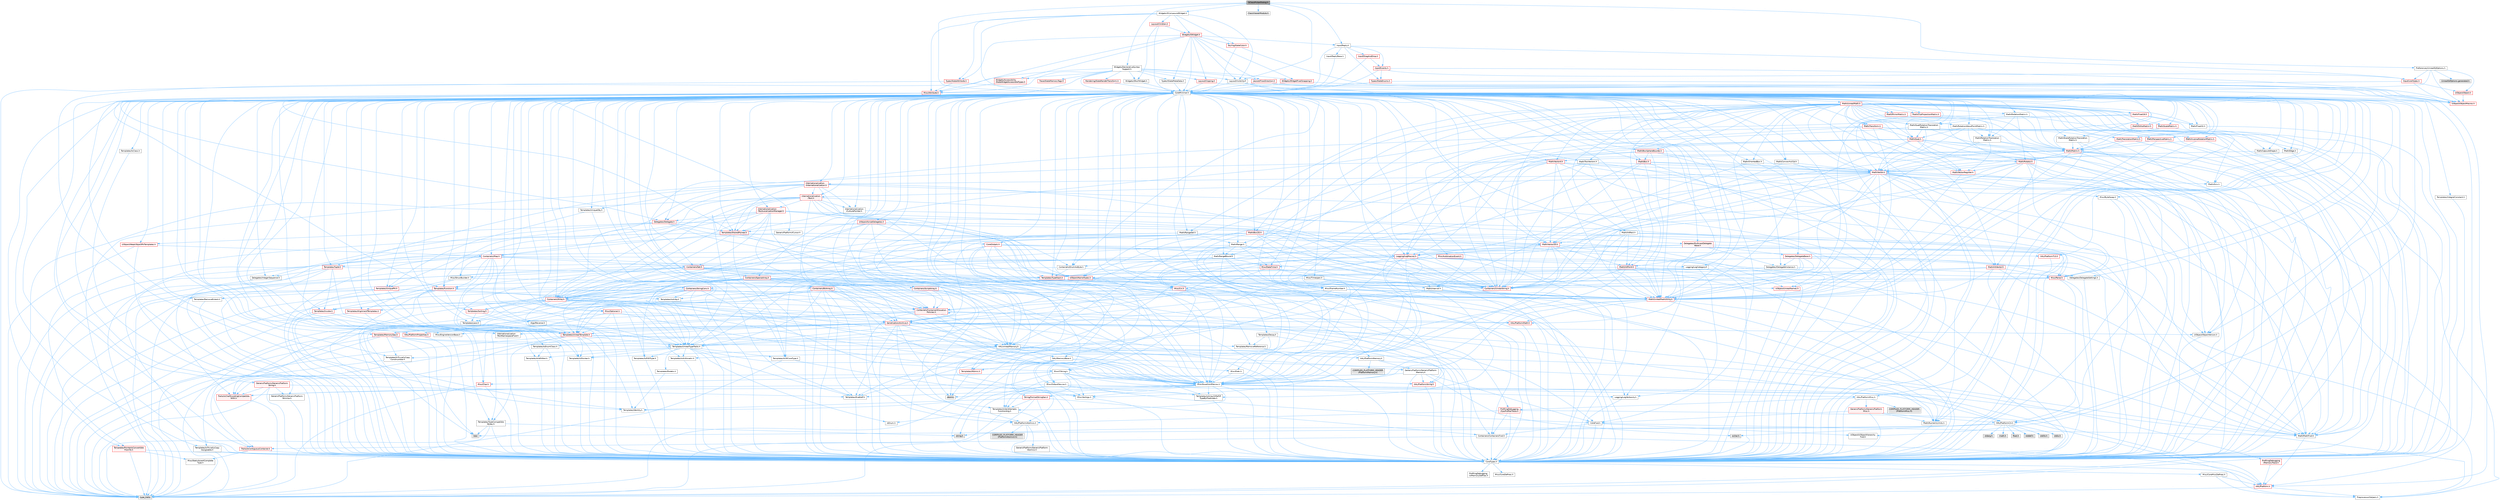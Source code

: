 digraph "SClassPickerDialog.h"
{
 // INTERACTIVE_SVG=YES
 // LATEX_PDF_SIZE
  bgcolor="transparent";
  edge [fontname=Helvetica,fontsize=10,labelfontname=Helvetica,labelfontsize=10];
  node [fontname=Helvetica,fontsize=10,shape=box,height=0.2,width=0.4];
  Node1 [id="Node000001",label="SClassPickerDialog.h",height=0.2,width=0.4,color="gray40", fillcolor="grey60", style="filled", fontcolor="black",tooltip=" "];
  Node1 -> Node2 [id="edge1_Node000001_Node000002",color="steelblue1",style="solid",tooltip=" "];
  Node2 [id="Node000002",label="CoreMinimal.h",height=0.2,width=0.4,color="grey40", fillcolor="white", style="filled",URL="$d7/d67/CoreMinimal_8h.html",tooltip=" "];
  Node2 -> Node3 [id="edge2_Node000002_Node000003",color="steelblue1",style="solid",tooltip=" "];
  Node3 [id="Node000003",label="CoreTypes.h",height=0.2,width=0.4,color="grey40", fillcolor="white", style="filled",URL="$dc/dec/CoreTypes_8h.html",tooltip=" "];
  Node3 -> Node4 [id="edge3_Node000003_Node000004",color="steelblue1",style="solid",tooltip=" "];
  Node4 [id="Node000004",label="HAL/Platform.h",height=0.2,width=0.4,color="red", fillcolor="#FFF0F0", style="filled",URL="$d9/dd0/Platform_8h.html",tooltip=" "];
  Node4 -> Node7 [id="edge4_Node000004_Node000007",color="steelblue1",style="solid",tooltip=" "];
  Node7 [id="Node000007",label="type_traits",height=0.2,width=0.4,color="grey60", fillcolor="#E0E0E0", style="filled",tooltip=" "];
  Node4 -> Node8 [id="edge5_Node000004_Node000008",color="steelblue1",style="solid",tooltip=" "];
  Node8 [id="Node000008",label="PreprocessorHelpers.h",height=0.2,width=0.4,color="grey40", fillcolor="white", style="filled",URL="$db/ddb/PreprocessorHelpers_8h.html",tooltip=" "];
  Node3 -> Node14 [id="edge6_Node000003_Node000014",color="steelblue1",style="solid",tooltip=" "];
  Node14 [id="Node000014",label="ProfilingDebugging\l/UMemoryDefines.h",height=0.2,width=0.4,color="grey40", fillcolor="white", style="filled",URL="$d2/da2/UMemoryDefines_8h.html",tooltip=" "];
  Node3 -> Node15 [id="edge7_Node000003_Node000015",color="steelblue1",style="solid",tooltip=" "];
  Node15 [id="Node000015",label="Misc/CoreMiscDefines.h",height=0.2,width=0.4,color="grey40", fillcolor="white", style="filled",URL="$da/d38/CoreMiscDefines_8h.html",tooltip=" "];
  Node15 -> Node4 [id="edge8_Node000015_Node000004",color="steelblue1",style="solid",tooltip=" "];
  Node15 -> Node8 [id="edge9_Node000015_Node000008",color="steelblue1",style="solid",tooltip=" "];
  Node3 -> Node16 [id="edge10_Node000003_Node000016",color="steelblue1",style="solid",tooltip=" "];
  Node16 [id="Node000016",label="Misc/CoreDefines.h",height=0.2,width=0.4,color="grey40", fillcolor="white", style="filled",URL="$d3/dd2/CoreDefines_8h.html",tooltip=" "];
  Node2 -> Node17 [id="edge11_Node000002_Node000017",color="steelblue1",style="solid",tooltip=" "];
  Node17 [id="Node000017",label="CoreFwd.h",height=0.2,width=0.4,color="grey40", fillcolor="white", style="filled",URL="$d1/d1e/CoreFwd_8h.html",tooltip=" "];
  Node17 -> Node3 [id="edge12_Node000017_Node000003",color="steelblue1",style="solid",tooltip=" "];
  Node17 -> Node18 [id="edge13_Node000017_Node000018",color="steelblue1",style="solid",tooltip=" "];
  Node18 [id="Node000018",label="Containers/ContainersFwd.h",height=0.2,width=0.4,color="grey40", fillcolor="white", style="filled",URL="$d4/d0a/ContainersFwd_8h.html",tooltip=" "];
  Node18 -> Node4 [id="edge14_Node000018_Node000004",color="steelblue1",style="solid",tooltip=" "];
  Node18 -> Node3 [id="edge15_Node000018_Node000003",color="steelblue1",style="solid",tooltip=" "];
  Node18 -> Node19 [id="edge16_Node000018_Node000019",color="steelblue1",style="solid",tooltip=" "];
  Node19 [id="Node000019",label="Traits/IsContiguousContainer.h",height=0.2,width=0.4,color="red", fillcolor="#FFF0F0", style="filled",URL="$d5/d3c/IsContiguousContainer_8h.html",tooltip=" "];
  Node19 -> Node3 [id="edge17_Node000019_Node000003",color="steelblue1",style="solid",tooltip=" "];
  Node19 -> Node20 [id="edge18_Node000019_Node000020",color="steelblue1",style="solid",tooltip=" "];
  Node20 [id="Node000020",label="Misc/StaticAssertComplete\lType.h",height=0.2,width=0.4,color="grey40", fillcolor="white", style="filled",URL="$d5/d4e/StaticAssertCompleteType_8h.html",tooltip=" "];
  Node17 -> Node22 [id="edge19_Node000017_Node000022",color="steelblue1",style="solid",tooltip=" "];
  Node22 [id="Node000022",label="Math/MathFwd.h",height=0.2,width=0.4,color="grey40", fillcolor="white", style="filled",URL="$d2/d10/MathFwd_8h.html",tooltip=" "];
  Node22 -> Node4 [id="edge20_Node000022_Node000004",color="steelblue1",style="solid",tooltip=" "];
  Node17 -> Node23 [id="edge21_Node000017_Node000023",color="steelblue1",style="solid",tooltip=" "];
  Node23 [id="Node000023",label="UObject/UObjectHierarchy\lFwd.h",height=0.2,width=0.4,color="grey40", fillcolor="white", style="filled",URL="$d3/d13/UObjectHierarchyFwd_8h.html",tooltip=" "];
  Node2 -> Node23 [id="edge22_Node000002_Node000023",color="steelblue1",style="solid",tooltip=" "];
  Node2 -> Node18 [id="edge23_Node000002_Node000018",color="steelblue1",style="solid",tooltip=" "];
  Node2 -> Node24 [id="edge24_Node000002_Node000024",color="steelblue1",style="solid",tooltip=" "];
  Node24 [id="Node000024",label="Misc/VarArgs.h",height=0.2,width=0.4,color="grey40", fillcolor="white", style="filled",URL="$d5/d6f/VarArgs_8h.html",tooltip=" "];
  Node24 -> Node3 [id="edge25_Node000024_Node000003",color="steelblue1",style="solid",tooltip=" "];
  Node2 -> Node25 [id="edge26_Node000002_Node000025",color="steelblue1",style="solid",tooltip=" "];
  Node25 [id="Node000025",label="Logging/LogVerbosity.h",height=0.2,width=0.4,color="grey40", fillcolor="white", style="filled",URL="$d2/d8f/LogVerbosity_8h.html",tooltip=" "];
  Node25 -> Node3 [id="edge27_Node000025_Node000003",color="steelblue1",style="solid",tooltip=" "];
  Node2 -> Node26 [id="edge28_Node000002_Node000026",color="steelblue1",style="solid",tooltip=" "];
  Node26 [id="Node000026",label="Misc/OutputDevice.h",height=0.2,width=0.4,color="grey40", fillcolor="white", style="filled",URL="$d7/d32/OutputDevice_8h.html",tooltip=" "];
  Node26 -> Node17 [id="edge29_Node000026_Node000017",color="steelblue1",style="solid",tooltip=" "];
  Node26 -> Node3 [id="edge30_Node000026_Node000003",color="steelblue1",style="solid",tooltip=" "];
  Node26 -> Node25 [id="edge31_Node000026_Node000025",color="steelblue1",style="solid",tooltip=" "];
  Node26 -> Node24 [id="edge32_Node000026_Node000024",color="steelblue1",style="solid",tooltip=" "];
  Node26 -> Node27 [id="edge33_Node000026_Node000027",color="steelblue1",style="solid",tooltip=" "];
  Node27 [id="Node000027",label="Templates/IsArrayOrRefOf\lTypeByPredicate.h",height=0.2,width=0.4,color="grey40", fillcolor="white", style="filled",URL="$d6/da1/IsArrayOrRefOfTypeByPredicate_8h.html",tooltip=" "];
  Node27 -> Node3 [id="edge34_Node000027_Node000003",color="steelblue1",style="solid",tooltip=" "];
  Node26 -> Node28 [id="edge35_Node000026_Node000028",color="steelblue1",style="solid",tooltip=" "];
  Node28 [id="Node000028",label="Templates/IsValidVariadic\lFunctionArg.h",height=0.2,width=0.4,color="grey40", fillcolor="white", style="filled",URL="$d0/dc8/IsValidVariadicFunctionArg_8h.html",tooltip=" "];
  Node28 -> Node3 [id="edge36_Node000028_Node000003",color="steelblue1",style="solid",tooltip=" "];
  Node28 -> Node29 [id="edge37_Node000028_Node000029",color="steelblue1",style="solid",tooltip=" "];
  Node29 [id="Node000029",label="IsEnum.h",height=0.2,width=0.4,color="grey40", fillcolor="white", style="filled",URL="$d4/de5/IsEnum_8h.html",tooltip=" "];
  Node28 -> Node7 [id="edge38_Node000028_Node000007",color="steelblue1",style="solid",tooltip=" "];
  Node26 -> Node30 [id="edge39_Node000026_Node000030",color="steelblue1",style="solid",tooltip=" "];
  Node30 [id="Node000030",label="Traits/IsCharEncodingCompatible\lWith.h",height=0.2,width=0.4,color="red", fillcolor="#FFF0F0", style="filled",URL="$df/dd1/IsCharEncodingCompatibleWith_8h.html",tooltip=" "];
  Node30 -> Node7 [id="edge40_Node000030_Node000007",color="steelblue1",style="solid",tooltip=" "];
  Node2 -> Node32 [id="edge41_Node000002_Node000032",color="steelblue1",style="solid",tooltip=" "];
  Node32 [id="Node000032",label="HAL/PlatformCrt.h",height=0.2,width=0.4,color="grey40", fillcolor="white", style="filled",URL="$d8/d75/PlatformCrt_8h.html",tooltip=" "];
  Node32 -> Node33 [id="edge42_Node000032_Node000033",color="steelblue1",style="solid",tooltip=" "];
  Node33 [id="Node000033",label="new",height=0.2,width=0.4,color="grey60", fillcolor="#E0E0E0", style="filled",tooltip=" "];
  Node32 -> Node34 [id="edge43_Node000032_Node000034",color="steelblue1",style="solid",tooltip=" "];
  Node34 [id="Node000034",label="wchar.h",height=0.2,width=0.4,color="grey60", fillcolor="#E0E0E0", style="filled",tooltip=" "];
  Node32 -> Node35 [id="edge44_Node000032_Node000035",color="steelblue1",style="solid",tooltip=" "];
  Node35 [id="Node000035",label="stddef.h",height=0.2,width=0.4,color="grey60", fillcolor="#E0E0E0", style="filled",tooltip=" "];
  Node32 -> Node36 [id="edge45_Node000032_Node000036",color="steelblue1",style="solid",tooltip=" "];
  Node36 [id="Node000036",label="stdlib.h",height=0.2,width=0.4,color="grey60", fillcolor="#E0E0E0", style="filled",tooltip=" "];
  Node32 -> Node37 [id="edge46_Node000032_Node000037",color="steelblue1",style="solid",tooltip=" "];
  Node37 [id="Node000037",label="stdio.h",height=0.2,width=0.4,color="grey60", fillcolor="#E0E0E0", style="filled",tooltip=" "];
  Node32 -> Node38 [id="edge47_Node000032_Node000038",color="steelblue1",style="solid",tooltip=" "];
  Node38 [id="Node000038",label="stdarg.h",height=0.2,width=0.4,color="grey60", fillcolor="#E0E0E0", style="filled",tooltip=" "];
  Node32 -> Node39 [id="edge48_Node000032_Node000039",color="steelblue1",style="solid",tooltip=" "];
  Node39 [id="Node000039",label="math.h",height=0.2,width=0.4,color="grey60", fillcolor="#E0E0E0", style="filled",tooltip=" "];
  Node32 -> Node40 [id="edge49_Node000032_Node000040",color="steelblue1",style="solid",tooltip=" "];
  Node40 [id="Node000040",label="float.h",height=0.2,width=0.4,color="grey60", fillcolor="#E0E0E0", style="filled",tooltip=" "];
  Node32 -> Node41 [id="edge50_Node000032_Node000041",color="steelblue1",style="solid",tooltip=" "];
  Node41 [id="Node000041",label="string.h",height=0.2,width=0.4,color="grey60", fillcolor="#E0E0E0", style="filled",tooltip=" "];
  Node2 -> Node42 [id="edge51_Node000002_Node000042",color="steelblue1",style="solid",tooltip=" "];
  Node42 [id="Node000042",label="HAL/PlatformMisc.h",height=0.2,width=0.4,color="grey40", fillcolor="white", style="filled",URL="$d0/df5/PlatformMisc_8h.html",tooltip=" "];
  Node42 -> Node3 [id="edge52_Node000042_Node000003",color="steelblue1",style="solid",tooltip=" "];
  Node42 -> Node43 [id="edge53_Node000042_Node000043",color="steelblue1",style="solid",tooltip=" "];
  Node43 [id="Node000043",label="GenericPlatform/GenericPlatform\lMisc.h",height=0.2,width=0.4,color="red", fillcolor="#FFF0F0", style="filled",URL="$db/d9a/GenericPlatformMisc_8h.html",tooltip=" "];
  Node43 -> Node17 [id="edge54_Node000043_Node000017",color="steelblue1",style="solid",tooltip=" "];
  Node43 -> Node3 [id="edge55_Node000043_Node000003",color="steelblue1",style="solid",tooltip=" "];
  Node43 -> Node32 [id="edge56_Node000043_Node000032",color="steelblue1",style="solid",tooltip=" "];
  Node43 -> Node47 [id="edge57_Node000043_Node000047",color="steelblue1",style="solid",tooltip=" "];
  Node47 [id="Node000047",label="Math/NumericLimits.h",height=0.2,width=0.4,color="grey40", fillcolor="white", style="filled",URL="$df/d1b/NumericLimits_8h.html",tooltip=" "];
  Node47 -> Node3 [id="edge58_Node000047_Node000003",color="steelblue1",style="solid",tooltip=" "];
  Node42 -> Node52 [id="edge59_Node000042_Node000052",color="steelblue1",style="solid",tooltip=" "];
  Node52 [id="Node000052",label="COMPILED_PLATFORM_HEADER\l(PlatformMisc.h)",height=0.2,width=0.4,color="grey60", fillcolor="#E0E0E0", style="filled",tooltip=" "];
  Node42 -> Node53 [id="edge60_Node000042_Node000053",color="steelblue1",style="solid",tooltip=" "];
  Node53 [id="Node000053",label="ProfilingDebugging\l/CpuProfilerTrace.h",height=0.2,width=0.4,color="red", fillcolor="#FFF0F0", style="filled",URL="$da/dcb/CpuProfilerTrace_8h.html",tooltip=" "];
  Node53 -> Node3 [id="edge61_Node000053_Node000003",color="steelblue1",style="solid",tooltip=" "];
  Node53 -> Node18 [id="edge62_Node000053_Node000018",color="steelblue1",style="solid",tooltip=" "];
  Node53 -> Node54 [id="edge63_Node000053_Node000054",color="steelblue1",style="solid",tooltip=" "];
  Node54 [id="Node000054",label="HAL/PlatformAtomics.h",height=0.2,width=0.4,color="grey40", fillcolor="white", style="filled",URL="$d3/d36/PlatformAtomics_8h.html",tooltip=" "];
  Node54 -> Node3 [id="edge64_Node000054_Node000003",color="steelblue1",style="solid",tooltip=" "];
  Node54 -> Node55 [id="edge65_Node000054_Node000055",color="steelblue1",style="solid",tooltip=" "];
  Node55 [id="Node000055",label="GenericPlatform/GenericPlatform\lAtomics.h",height=0.2,width=0.4,color="grey40", fillcolor="white", style="filled",URL="$da/d72/GenericPlatformAtomics_8h.html",tooltip=" "];
  Node55 -> Node3 [id="edge66_Node000055_Node000003",color="steelblue1",style="solid",tooltip=" "];
  Node54 -> Node56 [id="edge67_Node000054_Node000056",color="steelblue1",style="solid",tooltip=" "];
  Node56 [id="Node000056",label="COMPILED_PLATFORM_HEADER\l(PlatformAtomics.h)",height=0.2,width=0.4,color="grey60", fillcolor="#E0E0E0", style="filled",tooltip=" "];
  Node53 -> Node8 [id="edge68_Node000053_Node000008",color="steelblue1",style="solid",tooltip=" "];
  Node2 -> Node61 [id="edge69_Node000002_Node000061",color="steelblue1",style="solid",tooltip=" "];
  Node61 [id="Node000061",label="Misc/AssertionMacros.h",height=0.2,width=0.4,color="grey40", fillcolor="white", style="filled",URL="$d0/dfa/AssertionMacros_8h.html",tooltip=" "];
  Node61 -> Node3 [id="edge70_Node000061_Node000003",color="steelblue1",style="solid",tooltip=" "];
  Node61 -> Node4 [id="edge71_Node000061_Node000004",color="steelblue1",style="solid",tooltip=" "];
  Node61 -> Node42 [id="edge72_Node000061_Node000042",color="steelblue1",style="solid",tooltip=" "];
  Node61 -> Node8 [id="edge73_Node000061_Node000008",color="steelblue1",style="solid",tooltip=" "];
  Node61 -> Node62 [id="edge74_Node000061_Node000062",color="steelblue1",style="solid",tooltip=" "];
  Node62 [id="Node000062",label="Templates/EnableIf.h",height=0.2,width=0.4,color="grey40", fillcolor="white", style="filled",URL="$d7/d60/EnableIf_8h.html",tooltip=" "];
  Node62 -> Node3 [id="edge75_Node000062_Node000003",color="steelblue1",style="solid",tooltip=" "];
  Node61 -> Node27 [id="edge76_Node000061_Node000027",color="steelblue1",style="solid",tooltip=" "];
  Node61 -> Node28 [id="edge77_Node000061_Node000028",color="steelblue1",style="solid",tooltip=" "];
  Node61 -> Node30 [id="edge78_Node000061_Node000030",color="steelblue1",style="solid",tooltip=" "];
  Node61 -> Node24 [id="edge79_Node000061_Node000024",color="steelblue1",style="solid",tooltip=" "];
  Node61 -> Node63 [id="edge80_Node000061_Node000063",color="steelblue1",style="solid",tooltip=" "];
  Node63 [id="Node000063",label="String/FormatStringSan.h",height=0.2,width=0.4,color="red", fillcolor="#FFF0F0", style="filled",URL="$d3/d8b/FormatStringSan_8h.html",tooltip=" "];
  Node63 -> Node7 [id="edge81_Node000063_Node000007",color="steelblue1",style="solid",tooltip=" "];
  Node63 -> Node3 [id="edge82_Node000063_Node000003",color="steelblue1",style="solid",tooltip=" "];
  Node63 -> Node65 [id="edge83_Node000063_Node000065",color="steelblue1",style="solid",tooltip=" "];
  Node65 [id="Node000065",label="Templates/Identity.h",height=0.2,width=0.4,color="grey40", fillcolor="white", style="filled",URL="$d0/dd5/Identity_8h.html",tooltip=" "];
  Node63 -> Node28 [id="edge84_Node000063_Node000028",color="steelblue1",style="solid",tooltip=" "];
  Node63 -> Node18 [id="edge85_Node000063_Node000018",color="steelblue1",style="solid",tooltip=" "];
  Node61 -> Node69 [id="edge86_Node000061_Node000069",color="steelblue1",style="solid",tooltip=" "];
  Node69 [id="Node000069",label="atomic",height=0.2,width=0.4,color="grey60", fillcolor="#E0E0E0", style="filled",tooltip=" "];
  Node2 -> Node70 [id="edge87_Node000002_Node000070",color="steelblue1",style="solid",tooltip=" "];
  Node70 [id="Node000070",label="Templates/IsPointer.h",height=0.2,width=0.4,color="grey40", fillcolor="white", style="filled",URL="$d7/d05/IsPointer_8h.html",tooltip=" "];
  Node70 -> Node3 [id="edge88_Node000070_Node000003",color="steelblue1",style="solid",tooltip=" "];
  Node2 -> Node71 [id="edge89_Node000002_Node000071",color="steelblue1",style="solid",tooltip=" "];
  Node71 [id="Node000071",label="HAL/PlatformMemory.h",height=0.2,width=0.4,color="grey40", fillcolor="white", style="filled",URL="$de/d68/PlatformMemory_8h.html",tooltip=" "];
  Node71 -> Node3 [id="edge90_Node000071_Node000003",color="steelblue1",style="solid",tooltip=" "];
  Node71 -> Node72 [id="edge91_Node000071_Node000072",color="steelblue1",style="solid",tooltip=" "];
  Node72 [id="Node000072",label="GenericPlatform/GenericPlatform\lMemory.h",height=0.2,width=0.4,color="grey40", fillcolor="white", style="filled",URL="$dd/d22/GenericPlatformMemory_8h.html",tooltip=" "];
  Node72 -> Node17 [id="edge92_Node000072_Node000017",color="steelblue1",style="solid",tooltip=" "];
  Node72 -> Node3 [id="edge93_Node000072_Node000003",color="steelblue1",style="solid",tooltip=" "];
  Node72 -> Node73 [id="edge94_Node000072_Node000073",color="steelblue1",style="solid",tooltip=" "];
  Node73 [id="Node000073",label="HAL/PlatformString.h",height=0.2,width=0.4,color="red", fillcolor="#FFF0F0", style="filled",URL="$db/db5/PlatformString_8h.html",tooltip=" "];
  Node73 -> Node3 [id="edge95_Node000073_Node000003",color="steelblue1",style="solid",tooltip=" "];
  Node72 -> Node41 [id="edge96_Node000072_Node000041",color="steelblue1",style="solid",tooltip=" "];
  Node72 -> Node34 [id="edge97_Node000072_Node000034",color="steelblue1",style="solid",tooltip=" "];
  Node71 -> Node75 [id="edge98_Node000071_Node000075",color="steelblue1",style="solid",tooltip=" "];
  Node75 [id="Node000075",label="COMPILED_PLATFORM_HEADER\l(PlatformMemory.h)",height=0.2,width=0.4,color="grey60", fillcolor="#E0E0E0", style="filled",tooltip=" "];
  Node2 -> Node54 [id="edge99_Node000002_Node000054",color="steelblue1",style="solid",tooltip=" "];
  Node2 -> Node76 [id="edge100_Node000002_Node000076",color="steelblue1",style="solid",tooltip=" "];
  Node76 [id="Node000076",label="Misc/Exec.h",height=0.2,width=0.4,color="grey40", fillcolor="white", style="filled",URL="$de/ddb/Exec_8h.html",tooltip=" "];
  Node76 -> Node3 [id="edge101_Node000076_Node000003",color="steelblue1",style="solid",tooltip=" "];
  Node76 -> Node61 [id="edge102_Node000076_Node000061",color="steelblue1",style="solid",tooltip=" "];
  Node2 -> Node77 [id="edge103_Node000002_Node000077",color="steelblue1",style="solid",tooltip=" "];
  Node77 [id="Node000077",label="HAL/MemoryBase.h",height=0.2,width=0.4,color="grey40", fillcolor="white", style="filled",URL="$d6/d9f/MemoryBase_8h.html",tooltip=" "];
  Node77 -> Node3 [id="edge104_Node000077_Node000003",color="steelblue1",style="solid",tooltip=" "];
  Node77 -> Node54 [id="edge105_Node000077_Node000054",color="steelblue1",style="solid",tooltip=" "];
  Node77 -> Node32 [id="edge106_Node000077_Node000032",color="steelblue1",style="solid",tooltip=" "];
  Node77 -> Node76 [id="edge107_Node000077_Node000076",color="steelblue1",style="solid",tooltip=" "];
  Node77 -> Node26 [id="edge108_Node000077_Node000026",color="steelblue1",style="solid",tooltip=" "];
  Node77 -> Node78 [id="edge109_Node000077_Node000078",color="steelblue1",style="solid",tooltip=" "];
  Node78 [id="Node000078",label="Templates/Atomic.h",height=0.2,width=0.4,color="red", fillcolor="#FFF0F0", style="filled",URL="$d3/d91/Atomic_8h.html",tooltip=" "];
  Node78 -> Node69 [id="edge110_Node000078_Node000069",color="steelblue1",style="solid",tooltip=" "];
  Node2 -> Node87 [id="edge111_Node000002_Node000087",color="steelblue1",style="solid",tooltip=" "];
  Node87 [id="Node000087",label="HAL/UnrealMemory.h",height=0.2,width=0.4,color="grey40", fillcolor="white", style="filled",URL="$d9/d96/UnrealMemory_8h.html",tooltip=" "];
  Node87 -> Node3 [id="edge112_Node000087_Node000003",color="steelblue1",style="solid",tooltip=" "];
  Node87 -> Node72 [id="edge113_Node000087_Node000072",color="steelblue1",style="solid",tooltip=" "];
  Node87 -> Node77 [id="edge114_Node000087_Node000077",color="steelblue1",style="solid",tooltip=" "];
  Node87 -> Node71 [id="edge115_Node000087_Node000071",color="steelblue1",style="solid",tooltip=" "];
  Node87 -> Node88 [id="edge116_Node000087_Node000088",color="steelblue1",style="solid",tooltip=" "];
  Node88 [id="Node000088",label="ProfilingDebugging\l/MemoryTrace.h",height=0.2,width=0.4,color="red", fillcolor="#FFF0F0", style="filled",URL="$da/dd7/MemoryTrace_8h.html",tooltip=" "];
  Node88 -> Node4 [id="edge117_Node000088_Node000004",color="steelblue1",style="solid",tooltip=" "];
  Node87 -> Node70 [id="edge118_Node000087_Node000070",color="steelblue1",style="solid",tooltip=" "];
  Node2 -> Node89 [id="edge119_Node000002_Node000089",color="steelblue1",style="solid",tooltip=" "];
  Node89 [id="Node000089",label="Templates/IsArithmetic.h",height=0.2,width=0.4,color="grey40", fillcolor="white", style="filled",URL="$d2/d5d/IsArithmetic_8h.html",tooltip=" "];
  Node89 -> Node3 [id="edge120_Node000089_Node000003",color="steelblue1",style="solid",tooltip=" "];
  Node2 -> Node83 [id="edge121_Node000002_Node000083",color="steelblue1",style="solid",tooltip=" "];
  Node83 [id="Node000083",label="Templates/AndOrNot.h",height=0.2,width=0.4,color="grey40", fillcolor="white", style="filled",URL="$db/d0a/AndOrNot_8h.html",tooltip=" "];
  Node83 -> Node3 [id="edge122_Node000083_Node000003",color="steelblue1",style="solid",tooltip=" "];
  Node2 -> Node90 [id="edge123_Node000002_Node000090",color="steelblue1",style="solid",tooltip=" "];
  Node90 [id="Node000090",label="Templates/IsPODType.h",height=0.2,width=0.4,color="grey40", fillcolor="white", style="filled",URL="$d7/db1/IsPODType_8h.html",tooltip=" "];
  Node90 -> Node3 [id="edge124_Node000090_Node000003",color="steelblue1",style="solid",tooltip=" "];
  Node2 -> Node91 [id="edge125_Node000002_Node000091",color="steelblue1",style="solid",tooltip=" "];
  Node91 [id="Node000091",label="Templates/IsUECoreType.h",height=0.2,width=0.4,color="grey40", fillcolor="white", style="filled",URL="$d1/db8/IsUECoreType_8h.html",tooltip=" "];
  Node91 -> Node3 [id="edge126_Node000091_Node000003",color="steelblue1",style="solid",tooltip=" "];
  Node91 -> Node7 [id="edge127_Node000091_Node000007",color="steelblue1",style="solid",tooltip=" "];
  Node2 -> Node84 [id="edge128_Node000002_Node000084",color="steelblue1",style="solid",tooltip=" "];
  Node84 [id="Node000084",label="Templates/IsTriviallyCopy\lConstructible.h",height=0.2,width=0.4,color="grey40", fillcolor="white", style="filled",URL="$d3/d78/IsTriviallyCopyConstructible_8h.html",tooltip=" "];
  Node84 -> Node3 [id="edge129_Node000084_Node000003",color="steelblue1",style="solid",tooltip=" "];
  Node84 -> Node7 [id="edge130_Node000084_Node000007",color="steelblue1",style="solid",tooltip=" "];
  Node2 -> Node92 [id="edge131_Node000002_Node000092",color="steelblue1",style="solid",tooltip=" "];
  Node92 [id="Node000092",label="Templates/UnrealTypeTraits.h",height=0.2,width=0.4,color="grey40", fillcolor="white", style="filled",URL="$d2/d2d/UnrealTypeTraits_8h.html",tooltip=" "];
  Node92 -> Node3 [id="edge132_Node000092_Node000003",color="steelblue1",style="solid",tooltip=" "];
  Node92 -> Node70 [id="edge133_Node000092_Node000070",color="steelblue1",style="solid",tooltip=" "];
  Node92 -> Node61 [id="edge134_Node000092_Node000061",color="steelblue1",style="solid",tooltip=" "];
  Node92 -> Node83 [id="edge135_Node000092_Node000083",color="steelblue1",style="solid",tooltip=" "];
  Node92 -> Node62 [id="edge136_Node000092_Node000062",color="steelblue1",style="solid",tooltip=" "];
  Node92 -> Node89 [id="edge137_Node000092_Node000089",color="steelblue1",style="solid",tooltip=" "];
  Node92 -> Node29 [id="edge138_Node000092_Node000029",color="steelblue1",style="solid",tooltip=" "];
  Node92 -> Node93 [id="edge139_Node000092_Node000093",color="steelblue1",style="solid",tooltip=" "];
  Node93 [id="Node000093",label="Templates/Models.h",height=0.2,width=0.4,color="grey40", fillcolor="white", style="filled",URL="$d3/d0c/Models_8h.html",tooltip=" "];
  Node93 -> Node65 [id="edge140_Node000093_Node000065",color="steelblue1",style="solid",tooltip=" "];
  Node92 -> Node90 [id="edge141_Node000092_Node000090",color="steelblue1",style="solid",tooltip=" "];
  Node92 -> Node91 [id="edge142_Node000092_Node000091",color="steelblue1",style="solid",tooltip=" "];
  Node92 -> Node84 [id="edge143_Node000092_Node000084",color="steelblue1",style="solid",tooltip=" "];
  Node2 -> Node62 [id="edge144_Node000002_Node000062",color="steelblue1",style="solid",tooltip=" "];
  Node2 -> Node94 [id="edge145_Node000002_Node000094",color="steelblue1",style="solid",tooltip=" "];
  Node94 [id="Node000094",label="Templates/RemoveReference.h",height=0.2,width=0.4,color="grey40", fillcolor="white", style="filled",URL="$da/dbe/RemoveReference_8h.html",tooltip=" "];
  Node94 -> Node3 [id="edge146_Node000094_Node000003",color="steelblue1",style="solid",tooltip=" "];
  Node2 -> Node95 [id="edge147_Node000002_Node000095",color="steelblue1",style="solid",tooltip=" "];
  Node95 [id="Node000095",label="Templates/IntegralConstant.h",height=0.2,width=0.4,color="grey40", fillcolor="white", style="filled",URL="$db/d1b/IntegralConstant_8h.html",tooltip=" "];
  Node95 -> Node3 [id="edge148_Node000095_Node000003",color="steelblue1",style="solid",tooltip=" "];
  Node2 -> Node96 [id="edge149_Node000002_Node000096",color="steelblue1",style="solid",tooltip=" "];
  Node96 [id="Node000096",label="Templates/IsClass.h",height=0.2,width=0.4,color="grey40", fillcolor="white", style="filled",URL="$db/dcb/IsClass_8h.html",tooltip=" "];
  Node96 -> Node3 [id="edge150_Node000096_Node000003",color="steelblue1",style="solid",tooltip=" "];
  Node2 -> Node97 [id="edge151_Node000002_Node000097",color="steelblue1",style="solid",tooltip=" "];
  Node97 [id="Node000097",label="Templates/TypeCompatible\lBytes.h",height=0.2,width=0.4,color="grey40", fillcolor="white", style="filled",URL="$df/d0a/TypeCompatibleBytes_8h.html",tooltip=" "];
  Node97 -> Node3 [id="edge152_Node000097_Node000003",color="steelblue1",style="solid",tooltip=" "];
  Node97 -> Node41 [id="edge153_Node000097_Node000041",color="steelblue1",style="solid",tooltip=" "];
  Node97 -> Node33 [id="edge154_Node000097_Node000033",color="steelblue1",style="solid",tooltip=" "];
  Node97 -> Node7 [id="edge155_Node000097_Node000007",color="steelblue1",style="solid",tooltip=" "];
  Node2 -> Node19 [id="edge156_Node000002_Node000019",color="steelblue1",style="solid",tooltip=" "];
  Node2 -> Node98 [id="edge157_Node000002_Node000098",color="steelblue1",style="solid",tooltip=" "];
  Node98 [id="Node000098",label="Templates/UnrealTemplate.h",height=0.2,width=0.4,color="red", fillcolor="#FFF0F0", style="filled",URL="$d4/d24/UnrealTemplate_8h.html",tooltip=" "];
  Node98 -> Node3 [id="edge158_Node000098_Node000003",color="steelblue1",style="solid",tooltip=" "];
  Node98 -> Node70 [id="edge159_Node000098_Node000070",color="steelblue1",style="solid",tooltip=" "];
  Node98 -> Node87 [id="edge160_Node000098_Node000087",color="steelblue1",style="solid",tooltip=" "];
  Node98 -> Node92 [id="edge161_Node000098_Node000092",color="steelblue1",style="solid",tooltip=" "];
  Node98 -> Node94 [id="edge162_Node000098_Node000094",color="steelblue1",style="solid",tooltip=" "];
  Node98 -> Node97 [id="edge163_Node000098_Node000097",color="steelblue1",style="solid",tooltip=" "];
  Node98 -> Node65 [id="edge164_Node000098_Node000065",color="steelblue1",style="solid",tooltip=" "];
  Node98 -> Node19 [id="edge165_Node000098_Node000019",color="steelblue1",style="solid",tooltip=" "];
  Node98 -> Node7 [id="edge166_Node000098_Node000007",color="steelblue1",style="solid",tooltip=" "];
  Node2 -> Node47 [id="edge167_Node000002_Node000047",color="steelblue1",style="solid",tooltip=" "];
  Node2 -> Node102 [id="edge168_Node000002_Node000102",color="steelblue1",style="solid",tooltip=" "];
  Node102 [id="Node000102",label="HAL/PlatformMath.h",height=0.2,width=0.4,color="red", fillcolor="#FFF0F0", style="filled",URL="$dc/d53/PlatformMath_8h.html",tooltip=" "];
  Node102 -> Node3 [id="edge169_Node000102_Node000003",color="steelblue1",style="solid",tooltip=" "];
  Node2 -> Node85 [id="edge170_Node000002_Node000085",color="steelblue1",style="solid",tooltip=" "];
  Node85 [id="Node000085",label="Templates/IsTriviallyCopy\lAssignable.h",height=0.2,width=0.4,color="grey40", fillcolor="white", style="filled",URL="$d2/df2/IsTriviallyCopyAssignable_8h.html",tooltip=" "];
  Node85 -> Node3 [id="edge171_Node000085_Node000003",color="steelblue1",style="solid",tooltip=" "];
  Node85 -> Node7 [id="edge172_Node000085_Node000007",color="steelblue1",style="solid",tooltip=" "];
  Node2 -> Node110 [id="edge173_Node000002_Node000110",color="steelblue1",style="solid",tooltip=" "];
  Node110 [id="Node000110",label="Templates/MemoryOps.h",height=0.2,width=0.4,color="red", fillcolor="#FFF0F0", style="filled",URL="$db/dea/MemoryOps_8h.html",tooltip=" "];
  Node110 -> Node3 [id="edge174_Node000110_Node000003",color="steelblue1",style="solid",tooltip=" "];
  Node110 -> Node87 [id="edge175_Node000110_Node000087",color="steelblue1",style="solid",tooltip=" "];
  Node110 -> Node85 [id="edge176_Node000110_Node000085",color="steelblue1",style="solid",tooltip=" "];
  Node110 -> Node84 [id="edge177_Node000110_Node000084",color="steelblue1",style="solid",tooltip=" "];
  Node110 -> Node92 [id="edge178_Node000110_Node000092",color="steelblue1",style="solid",tooltip=" "];
  Node110 -> Node33 [id="edge179_Node000110_Node000033",color="steelblue1",style="solid",tooltip=" "];
  Node110 -> Node7 [id="edge180_Node000110_Node000007",color="steelblue1",style="solid",tooltip=" "];
  Node2 -> Node111 [id="edge181_Node000002_Node000111",color="steelblue1",style="solid",tooltip=" "];
  Node111 [id="Node000111",label="Containers/ContainerAllocation\lPolicies.h",height=0.2,width=0.4,color="red", fillcolor="#FFF0F0", style="filled",URL="$d7/dff/ContainerAllocationPolicies_8h.html",tooltip=" "];
  Node111 -> Node3 [id="edge182_Node000111_Node000003",color="steelblue1",style="solid",tooltip=" "];
  Node111 -> Node111 [id="edge183_Node000111_Node000111",color="steelblue1",style="solid",tooltip=" "];
  Node111 -> Node102 [id="edge184_Node000111_Node000102",color="steelblue1",style="solid",tooltip=" "];
  Node111 -> Node87 [id="edge185_Node000111_Node000087",color="steelblue1",style="solid",tooltip=" "];
  Node111 -> Node47 [id="edge186_Node000111_Node000047",color="steelblue1",style="solid",tooltip=" "];
  Node111 -> Node61 [id="edge187_Node000111_Node000061",color="steelblue1",style="solid",tooltip=" "];
  Node111 -> Node110 [id="edge188_Node000111_Node000110",color="steelblue1",style="solid",tooltip=" "];
  Node111 -> Node97 [id="edge189_Node000111_Node000097",color="steelblue1",style="solid",tooltip=" "];
  Node111 -> Node7 [id="edge190_Node000111_Node000007",color="steelblue1",style="solid",tooltip=" "];
  Node2 -> Node114 [id="edge191_Node000002_Node000114",color="steelblue1",style="solid",tooltip=" "];
  Node114 [id="Node000114",label="Templates/IsEnumClass.h",height=0.2,width=0.4,color="grey40", fillcolor="white", style="filled",URL="$d7/d15/IsEnumClass_8h.html",tooltip=" "];
  Node114 -> Node3 [id="edge192_Node000114_Node000003",color="steelblue1",style="solid",tooltip=" "];
  Node114 -> Node83 [id="edge193_Node000114_Node000083",color="steelblue1",style="solid",tooltip=" "];
  Node2 -> Node115 [id="edge194_Node000002_Node000115",color="steelblue1",style="solid",tooltip=" "];
  Node115 [id="Node000115",label="HAL/PlatformProperties.h",height=0.2,width=0.4,color="red", fillcolor="#FFF0F0", style="filled",URL="$d9/db0/PlatformProperties_8h.html",tooltip=" "];
  Node115 -> Node3 [id="edge195_Node000115_Node000003",color="steelblue1",style="solid",tooltip=" "];
  Node2 -> Node118 [id="edge196_Node000002_Node000118",color="steelblue1",style="solid",tooltip=" "];
  Node118 [id="Node000118",label="Misc/EngineVersionBase.h",height=0.2,width=0.4,color="grey40", fillcolor="white", style="filled",URL="$d5/d2b/EngineVersionBase_8h.html",tooltip=" "];
  Node118 -> Node3 [id="edge197_Node000118_Node000003",color="steelblue1",style="solid",tooltip=" "];
  Node2 -> Node119 [id="edge198_Node000002_Node000119",color="steelblue1",style="solid",tooltip=" "];
  Node119 [id="Node000119",label="Internationalization\l/TextNamespaceFwd.h",height=0.2,width=0.4,color="grey40", fillcolor="white", style="filled",URL="$d8/d97/TextNamespaceFwd_8h.html",tooltip=" "];
  Node119 -> Node3 [id="edge199_Node000119_Node000003",color="steelblue1",style="solid",tooltip=" "];
  Node2 -> Node120 [id="edge200_Node000002_Node000120",color="steelblue1",style="solid",tooltip=" "];
  Node120 [id="Node000120",label="Serialization/Archive.h",height=0.2,width=0.4,color="red", fillcolor="#FFF0F0", style="filled",URL="$d7/d3b/Archive_8h.html",tooltip=" "];
  Node120 -> Node17 [id="edge201_Node000120_Node000017",color="steelblue1",style="solid",tooltip=" "];
  Node120 -> Node3 [id="edge202_Node000120_Node000003",color="steelblue1",style="solid",tooltip=" "];
  Node120 -> Node115 [id="edge203_Node000120_Node000115",color="steelblue1",style="solid",tooltip=" "];
  Node120 -> Node119 [id="edge204_Node000120_Node000119",color="steelblue1",style="solid",tooltip=" "];
  Node120 -> Node22 [id="edge205_Node000120_Node000022",color="steelblue1",style="solid",tooltip=" "];
  Node120 -> Node61 [id="edge206_Node000120_Node000061",color="steelblue1",style="solid",tooltip=" "];
  Node120 -> Node118 [id="edge207_Node000120_Node000118",color="steelblue1",style="solid",tooltip=" "];
  Node120 -> Node24 [id="edge208_Node000120_Node000024",color="steelblue1",style="solid",tooltip=" "];
  Node120 -> Node62 [id="edge209_Node000120_Node000062",color="steelblue1",style="solid",tooltip=" "];
  Node120 -> Node27 [id="edge210_Node000120_Node000027",color="steelblue1",style="solid",tooltip=" "];
  Node120 -> Node114 [id="edge211_Node000120_Node000114",color="steelblue1",style="solid",tooltip=" "];
  Node120 -> Node28 [id="edge212_Node000120_Node000028",color="steelblue1",style="solid",tooltip=" "];
  Node120 -> Node98 [id="edge213_Node000120_Node000098",color="steelblue1",style="solid",tooltip=" "];
  Node120 -> Node30 [id="edge214_Node000120_Node000030",color="steelblue1",style="solid",tooltip=" "];
  Node120 -> Node123 [id="edge215_Node000120_Node000123",color="steelblue1",style="solid",tooltip=" "];
  Node123 [id="Node000123",label="UObject/ObjectVersion.h",height=0.2,width=0.4,color="grey40", fillcolor="white", style="filled",URL="$da/d63/ObjectVersion_8h.html",tooltip=" "];
  Node123 -> Node3 [id="edge216_Node000123_Node000003",color="steelblue1",style="solid",tooltip=" "];
  Node2 -> Node124 [id="edge217_Node000002_Node000124",color="steelblue1",style="solid",tooltip=" "];
  Node124 [id="Node000124",label="Templates/Less.h",height=0.2,width=0.4,color="grey40", fillcolor="white", style="filled",URL="$de/dc8/Less_8h.html",tooltip=" "];
  Node124 -> Node3 [id="edge218_Node000124_Node000003",color="steelblue1",style="solid",tooltip=" "];
  Node124 -> Node98 [id="edge219_Node000124_Node000098",color="steelblue1",style="solid",tooltip=" "];
  Node2 -> Node125 [id="edge220_Node000002_Node000125",color="steelblue1",style="solid",tooltip=" "];
  Node125 [id="Node000125",label="Templates/Sorting.h",height=0.2,width=0.4,color="red", fillcolor="#FFF0F0", style="filled",URL="$d3/d9e/Sorting_8h.html",tooltip=" "];
  Node125 -> Node3 [id="edge221_Node000125_Node000003",color="steelblue1",style="solid",tooltip=" "];
  Node125 -> Node102 [id="edge222_Node000125_Node000102",color="steelblue1",style="solid",tooltip=" "];
  Node125 -> Node124 [id="edge223_Node000125_Node000124",color="steelblue1",style="solid",tooltip=" "];
  Node2 -> Node136 [id="edge224_Node000002_Node000136",color="steelblue1",style="solid",tooltip=" "];
  Node136 [id="Node000136",label="Misc/Char.h",height=0.2,width=0.4,color="red", fillcolor="#FFF0F0", style="filled",URL="$d0/d58/Char_8h.html",tooltip=" "];
  Node136 -> Node3 [id="edge225_Node000136_Node000003",color="steelblue1",style="solid",tooltip=" "];
  Node136 -> Node7 [id="edge226_Node000136_Node000007",color="steelblue1",style="solid",tooltip=" "];
  Node2 -> Node139 [id="edge227_Node000002_Node000139",color="steelblue1",style="solid",tooltip=" "];
  Node139 [id="Node000139",label="GenericPlatform/GenericPlatform\lStricmp.h",height=0.2,width=0.4,color="grey40", fillcolor="white", style="filled",URL="$d2/d86/GenericPlatformStricmp_8h.html",tooltip=" "];
  Node139 -> Node3 [id="edge228_Node000139_Node000003",color="steelblue1",style="solid",tooltip=" "];
  Node2 -> Node140 [id="edge229_Node000002_Node000140",color="steelblue1",style="solid",tooltip=" "];
  Node140 [id="Node000140",label="GenericPlatform/GenericPlatform\lString.h",height=0.2,width=0.4,color="red", fillcolor="#FFF0F0", style="filled",URL="$dd/d20/GenericPlatformString_8h.html",tooltip=" "];
  Node140 -> Node3 [id="edge230_Node000140_Node000003",color="steelblue1",style="solid",tooltip=" "];
  Node140 -> Node139 [id="edge231_Node000140_Node000139",color="steelblue1",style="solid",tooltip=" "];
  Node140 -> Node62 [id="edge232_Node000140_Node000062",color="steelblue1",style="solid",tooltip=" "];
  Node140 -> Node30 [id="edge233_Node000140_Node000030",color="steelblue1",style="solid",tooltip=" "];
  Node140 -> Node7 [id="edge234_Node000140_Node000007",color="steelblue1",style="solid",tooltip=" "];
  Node2 -> Node73 [id="edge235_Node000002_Node000073",color="steelblue1",style="solid",tooltip=" "];
  Node2 -> Node143 [id="edge236_Node000002_Node000143",color="steelblue1",style="solid",tooltip=" "];
  Node143 [id="Node000143",label="Misc/CString.h",height=0.2,width=0.4,color="grey40", fillcolor="white", style="filled",URL="$d2/d49/CString_8h.html",tooltip=" "];
  Node143 -> Node3 [id="edge237_Node000143_Node000003",color="steelblue1",style="solid",tooltip=" "];
  Node143 -> Node32 [id="edge238_Node000143_Node000032",color="steelblue1",style="solid",tooltip=" "];
  Node143 -> Node73 [id="edge239_Node000143_Node000073",color="steelblue1",style="solid",tooltip=" "];
  Node143 -> Node61 [id="edge240_Node000143_Node000061",color="steelblue1",style="solid",tooltip=" "];
  Node143 -> Node136 [id="edge241_Node000143_Node000136",color="steelblue1",style="solid",tooltip=" "];
  Node143 -> Node24 [id="edge242_Node000143_Node000024",color="steelblue1",style="solid",tooltip=" "];
  Node143 -> Node27 [id="edge243_Node000143_Node000027",color="steelblue1",style="solid",tooltip=" "];
  Node143 -> Node28 [id="edge244_Node000143_Node000028",color="steelblue1",style="solid",tooltip=" "];
  Node143 -> Node30 [id="edge245_Node000143_Node000030",color="steelblue1",style="solid",tooltip=" "];
  Node2 -> Node144 [id="edge246_Node000002_Node000144",color="steelblue1",style="solid",tooltip=" "];
  Node144 [id="Node000144",label="Misc/Crc.h",height=0.2,width=0.4,color="red", fillcolor="#FFF0F0", style="filled",URL="$d4/dd2/Crc_8h.html",tooltip=" "];
  Node144 -> Node3 [id="edge247_Node000144_Node000003",color="steelblue1",style="solid",tooltip=" "];
  Node144 -> Node73 [id="edge248_Node000144_Node000073",color="steelblue1",style="solid",tooltip=" "];
  Node144 -> Node61 [id="edge249_Node000144_Node000061",color="steelblue1",style="solid",tooltip=" "];
  Node144 -> Node143 [id="edge250_Node000144_Node000143",color="steelblue1",style="solid",tooltip=" "];
  Node144 -> Node136 [id="edge251_Node000144_Node000136",color="steelblue1",style="solid",tooltip=" "];
  Node144 -> Node92 [id="edge252_Node000144_Node000092",color="steelblue1",style="solid",tooltip=" "];
  Node2 -> Node135 [id="edge253_Node000002_Node000135",color="steelblue1",style="solid",tooltip=" "];
  Node135 [id="Node000135",label="Math/UnrealMathUtility.h",height=0.2,width=0.4,color="red", fillcolor="#FFF0F0", style="filled",URL="$db/db8/UnrealMathUtility_8h.html",tooltip=" "];
  Node135 -> Node3 [id="edge254_Node000135_Node000003",color="steelblue1",style="solid",tooltip=" "];
  Node135 -> Node61 [id="edge255_Node000135_Node000061",color="steelblue1",style="solid",tooltip=" "];
  Node135 -> Node102 [id="edge256_Node000135_Node000102",color="steelblue1",style="solid",tooltip=" "];
  Node135 -> Node22 [id="edge257_Node000135_Node000022",color="steelblue1",style="solid",tooltip=" "];
  Node135 -> Node65 [id="edge258_Node000135_Node000065",color="steelblue1",style="solid",tooltip=" "];
  Node2 -> Node145 [id="edge259_Node000002_Node000145",color="steelblue1",style="solid",tooltip=" "];
  Node145 [id="Node000145",label="Containers/UnrealString.h",height=0.2,width=0.4,color="red", fillcolor="#FFF0F0", style="filled",URL="$d5/dba/UnrealString_8h.html",tooltip=" "];
  Node2 -> Node149 [id="edge260_Node000002_Node000149",color="steelblue1",style="solid",tooltip=" "];
  Node149 [id="Node000149",label="Containers/Array.h",height=0.2,width=0.4,color="red", fillcolor="#FFF0F0", style="filled",URL="$df/dd0/Array_8h.html",tooltip=" "];
  Node149 -> Node3 [id="edge261_Node000149_Node000003",color="steelblue1",style="solid",tooltip=" "];
  Node149 -> Node61 [id="edge262_Node000149_Node000061",color="steelblue1",style="solid",tooltip=" "];
  Node149 -> Node87 [id="edge263_Node000149_Node000087",color="steelblue1",style="solid",tooltip=" "];
  Node149 -> Node92 [id="edge264_Node000149_Node000092",color="steelblue1",style="solid",tooltip=" "];
  Node149 -> Node98 [id="edge265_Node000149_Node000098",color="steelblue1",style="solid",tooltip=" "];
  Node149 -> Node111 [id="edge266_Node000149_Node000111",color="steelblue1",style="solid",tooltip=" "];
  Node149 -> Node120 [id="edge267_Node000149_Node000120",color="steelblue1",style="solid",tooltip=" "];
  Node149 -> Node128 [id="edge268_Node000149_Node000128",color="steelblue1",style="solid",tooltip=" "];
  Node128 [id="Node000128",label="Templates/Invoke.h",height=0.2,width=0.4,color="red", fillcolor="#FFF0F0", style="filled",URL="$d7/deb/Invoke_8h.html",tooltip=" "];
  Node128 -> Node3 [id="edge269_Node000128_Node000003",color="steelblue1",style="solid",tooltip=" "];
  Node128 -> Node98 [id="edge270_Node000128_Node000098",color="steelblue1",style="solid",tooltip=" "];
  Node128 -> Node7 [id="edge271_Node000128_Node000007",color="steelblue1",style="solid",tooltip=" "];
  Node149 -> Node124 [id="edge272_Node000149_Node000124",color="steelblue1",style="solid",tooltip=" "];
  Node149 -> Node125 [id="edge273_Node000149_Node000125",color="steelblue1",style="solid",tooltip=" "];
  Node149 -> Node172 [id="edge274_Node000149_Node000172",color="steelblue1",style="solid",tooltip=" "];
  Node172 [id="Node000172",label="Templates/AlignmentTemplates.h",height=0.2,width=0.4,color="red", fillcolor="#FFF0F0", style="filled",URL="$dd/d32/AlignmentTemplates_8h.html",tooltip=" "];
  Node172 -> Node3 [id="edge275_Node000172_Node000003",color="steelblue1",style="solid",tooltip=" "];
  Node172 -> Node70 [id="edge276_Node000172_Node000070",color="steelblue1",style="solid",tooltip=" "];
  Node149 -> Node7 [id="edge277_Node000149_Node000007",color="steelblue1",style="solid",tooltip=" "];
  Node2 -> Node173 [id="edge278_Node000002_Node000173",color="steelblue1",style="solid",tooltip=" "];
  Node173 [id="Node000173",label="Misc/FrameNumber.h",height=0.2,width=0.4,color="grey40", fillcolor="white", style="filled",URL="$dd/dbd/FrameNumber_8h.html",tooltip=" "];
  Node173 -> Node3 [id="edge279_Node000173_Node000003",color="steelblue1",style="solid",tooltip=" "];
  Node173 -> Node47 [id="edge280_Node000173_Node000047",color="steelblue1",style="solid",tooltip=" "];
  Node173 -> Node135 [id="edge281_Node000173_Node000135",color="steelblue1",style="solid",tooltip=" "];
  Node173 -> Node62 [id="edge282_Node000173_Node000062",color="steelblue1",style="solid",tooltip=" "];
  Node173 -> Node92 [id="edge283_Node000173_Node000092",color="steelblue1",style="solid",tooltip=" "];
  Node2 -> Node174 [id="edge284_Node000002_Node000174",color="steelblue1",style="solid",tooltip=" "];
  Node174 [id="Node000174",label="Misc/Timespan.h",height=0.2,width=0.4,color="grey40", fillcolor="white", style="filled",URL="$da/dd9/Timespan_8h.html",tooltip=" "];
  Node174 -> Node3 [id="edge285_Node000174_Node000003",color="steelblue1",style="solid",tooltip=" "];
  Node174 -> Node175 [id="edge286_Node000174_Node000175",color="steelblue1",style="solid",tooltip=" "];
  Node175 [id="Node000175",label="Math/Interval.h",height=0.2,width=0.4,color="grey40", fillcolor="white", style="filled",URL="$d1/d55/Interval_8h.html",tooltip=" "];
  Node175 -> Node3 [id="edge287_Node000175_Node000003",color="steelblue1",style="solid",tooltip=" "];
  Node175 -> Node89 [id="edge288_Node000175_Node000089",color="steelblue1",style="solid",tooltip=" "];
  Node175 -> Node92 [id="edge289_Node000175_Node000092",color="steelblue1",style="solid",tooltip=" "];
  Node175 -> Node47 [id="edge290_Node000175_Node000047",color="steelblue1",style="solid",tooltip=" "];
  Node175 -> Node135 [id="edge291_Node000175_Node000135",color="steelblue1",style="solid",tooltip=" "];
  Node174 -> Node135 [id="edge292_Node000174_Node000135",color="steelblue1",style="solid",tooltip=" "];
  Node174 -> Node61 [id="edge293_Node000174_Node000061",color="steelblue1",style="solid",tooltip=" "];
  Node2 -> Node176 [id="edge294_Node000002_Node000176",color="steelblue1",style="solid",tooltip=" "];
  Node176 [id="Node000176",label="Containers/StringConv.h",height=0.2,width=0.4,color="red", fillcolor="#FFF0F0", style="filled",URL="$d3/ddf/StringConv_8h.html",tooltip=" "];
  Node176 -> Node3 [id="edge295_Node000176_Node000003",color="steelblue1",style="solid",tooltip=" "];
  Node176 -> Node61 [id="edge296_Node000176_Node000061",color="steelblue1",style="solid",tooltip=" "];
  Node176 -> Node111 [id="edge297_Node000176_Node000111",color="steelblue1",style="solid",tooltip=" "];
  Node176 -> Node149 [id="edge298_Node000176_Node000149",color="steelblue1",style="solid",tooltip=" "];
  Node176 -> Node143 [id="edge299_Node000176_Node000143",color="steelblue1",style="solid",tooltip=" "];
  Node176 -> Node177 [id="edge300_Node000176_Node000177",color="steelblue1",style="solid",tooltip=" "];
  Node177 [id="Node000177",label="Templates/IsArray.h",height=0.2,width=0.4,color="grey40", fillcolor="white", style="filled",URL="$d8/d8d/IsArray_8h.html",tooltip=" "];
  Node177 -> Node3 [id="edge301_Node000177_Node000003",color="steelblue1",style="solid",tooltip=" "];
  Node176 -> Node98 [id="edge302_Node000176_Node000098",color="steelblue1",style="solid",tooltip=" "];
  Node176 -> Node92 [id="edge303_Node000176_Node000092",color="steelblue1",style="solid",tooltip=" "];
  Node176 -> Node30 [id="edge304_Node000176_Node000030",color="steelblue1",style="solid",tooltip=" "];
  Node176 -> Node19 [id="edge305_Node000176_Node000019",color="steelblue1",style="solid",tooltip=" "];
  Node176 -> Node7 [id="edge306_Node000176_Node000007",color="steelblue1",style="solid",tooltip=" "];
  Node2 -> Node178 [id="edge307_Node000002_Node000178",color="steelblue1",style="solid",tooltip=" "];
  Node178 [id="Node000178",label="UObject/UnrealNames.h",height=0.2,width=0.4,color="red", fillcolor="#FFF0F0", style="filled",URL="$d8/db1/UnrealNames_8h.html",tooltip=" "];
  Node178 -> Node3 [id="edge308_Node000178_Node000003",color="steelblue1",style="solid",tooltip=" "];
  Node2 -> Node180 [id="edge309_Node000002_Node000180",color="steelblue1",style="solid",tooltip=" "];
  Node180 [id="Node000180",label="UObject/NameTypes.h",height=0.2,width=0.4,color="red", fillcolor="#FFF0F0", style="filled",URL="$d6/d35/NameTypes_8h.html",tooltip=" "];
  Node180 -> Node3 [id="edge310_Node000180_Node000003",color="steelblue1",style="solid",tooltip=" "];
  Node180 -> Node61 [id="edge311_Node000180_Node000061",color="steelblue1",style="solid",tooltip=" "];
  Node180 -> Node87 [id="edge312_Node000180_Node000087",color="steelblue1",style="solid",tooltip=" "];
  Node180 -> Node92 [id="edge313_Node000180_Node000092",color="steelblue1",style="solid",tooltip=" "];
  Node180 -> Node98 [id="edge314_Node000180_Node000098",color="steelblue1",style="solid",tooltip=" "];
  Node180 -> Node145 [id="edge315_Node000180_Node000145",color="steelblue1",style="solid",tooltip=" "];
  Node180 -> Node176 [id="edge316_Node000180_Node000176",color="steelblue1",style="solid",tooltip=" "];
  Node180 -> Node178 [id="edge317_Node000180_Node000178",color="steelblue1",style="solid",tooltip=" "];
  Node180 -> Node78 [id="edge318_Node000180_Node000078",color="steelblue1",style="solid",tooltip=" "];
  Node2 -> Node188 [id="edge319_Node000002_Node000188",color="steelblue1",style="solid",tooltip=" "];
  Node188 [id="Node000188",label="Misc/Parse.h",height=0.2,width=0.4,color="red", fillcolor="#FFF0F0", style="filled",URL="$dc/d71/Parse_8h.html",tooltip=" "];
  Node188 -> Node145 [id="edge320_Node000188_Node000145",color="steelblue1",style="solid",tooltip=" "];
  Node188 -> Node3 [id="edge321_Node000188_Node000003",color="steelblue1",style="solid",tooltip=" "];
  Node188 -> Node32 [id="edge322_Node000188_Node000032",color="steelblue1",style="solid",tooltip=" "];
  Node188 -> Node189 [id="edge323_Node000188_Node000189",color="steelblue1",style="solid",tooltip=" "];
  Node189 [id="Node000189",label="Templates/Function.h",height=0.2,width=0.4,color="red", fillcolor="#FFF0F0", style="filled",URL="$df/df5/Function_8h.html",tooltip=" "];
  Node189 -> Node3 [id="edge324_Node000189_Node000003",color="steelblue1",style="solid",tooltip=" "];
  Node189 -> Node61 [id="edge325_Node000189_Node000061",color="steelblue1",style="solid",tooltip=" "];
  Node189 -> Node87 [id="edge326_Node000189_Node000087",color="steelblue1",style="solid",tooltip=" "];
  Node189 -> Node92 [id="edge327_Node000189_Node000092",color="steelblue1",style="solid",tooltip=" "];
  Node189 -> Node128 [id="edge328_Node000189_Node000128",color="steelblue1",style="solid",tooltip=" "];
  Node189 -> Node98 [id="edge329_Node000189_Node000098",color="steelblue1",style="solid",tooltip=" "];
  Node189 -> Node135 [id="edge330_Node000189_Node000135",color="steelblue1",style="solid",tooltip=" "];
  Node189 -> Node33 [id="edge331_Node000189_Node000033",color="steelblue1",style="solid",tooltip=" "];
  Node189 -> Node7 [id="edge332_Node000189_Node000007",color="steelblue1",style="solid",tooltip=" "];
  Node2 -> Node172 [id="edge333_Node000002_Node000172",color="steelblue1",style="solid",tooltip=" "];
  Node2 -> Node191 [id="edge334_Node000002_Node000191",color="steelblue1",style="solid",tooltip=" "];
  Node191 [id="Node000191",label="Misc/StructBuilder.h",height=0.2,width=0.4,color="grey40", fillcolor="white", style="filled",URL="$d9/db3/StructBuilder_8h.html",tooltip=" "];
  Node191 -> Node3 [id="edge335_Node000191_Node000003",color="steelblue1",style="solid",tooltip=" "];
  Node191 -> Node135 [id="edge336_Node000191_Node000135",color="steelblue1",style="solid",tooltip=" "];
  Node191 -> Node172 [id="edge337_Node000191_Node000172",color="steelblue1",style="solid",tooltip=" "];
  Node2 -> Node104 [id="edge338_Node000002_Node000104",color="steelblue1",style="solid",tooltip=" "];
  Node104 [id="Node000104",label="Templates/Decay.h",height=0.2,width=0.4,color="grey40", fillcolor="white", style="filled",URL="$dd/d0f/Decay_8h.html",tooltip=" "];
  Node104 -> Node3 [id="edge339_Node000104_Node000003",color="steelblue1",style="solid",tooltip=" "];
  Node104 -> Node94 [id="edge340_Node000104_Node000094",color="steelblue1",style="solid",tooltip=" "];
  Node104 -> Node7 [id="edge341_Node000104_Node000007",color="steelblue1",style="solid",tooltip=" "];
  Node2 -> Node192 [id="edge342_Node000002_Node000192",color="steelblue1",style="solid",tooltip=" "];
  Node192 [id="Node000192",label="Templates/PointerIsConvertible\lFromTo.h",height=0.2,width=0.4,color="red", fillcolor="#FFF0F0", style="filled",URL="$d6/d65/PointerIsConvertibleFromTo_8h.html",tooltip=" "];
  Node192 -> Node3 [id="edge343_Node000192_Node000003",color="steelblue1",style="solid",tooltip=" "];
  Node192 -> Node20 [id="edge344_Node000192_Node000020",color="steelblue1",style="solid",tooltip=" "];
  Node192 -> Node7 [id="edge345_Node000192_Node000007",color="steelblue1",style="solid",tooltip=" "];
  Node2 -> Node128 [id="edge346_Node000002_Node000128",color="steelblue1",style="solid",tooltip=" "];
  Node2 -> Node189 [id="edge347_Node000002_Node000189",color="steelblue1",style="solid",tooltip=" "];
  Node2 -> Node161 [id="edge348_Node000002_Node000161",color="steelblue1",style="solid",tooltip=" "];
  Node161 [id="Node000161",label="Templates/TypeHash.h",height=0.2,width=0.4,color="red", fillcolor="#FFF0F0", style="filled",URL="$d1/d62/TypeHash_8h.html",tooltip=" "];
  Node161 -> Node3 [id="edge349_Node000161_Node000003",color="steelblue1",style="solid",tooltip=" "];
  Node161 -> Node144 [id="edge350_Node000161_Node000144",color="steelblue1",style="solid",tooltip=" "];
  Node161 -> Node7 [id="edge351_Node000161_Node000007",color="steelblue1",style="solid",tooltip=" "];
  Node2 -> Node193 [id="edge352_Node000002_Node000193",color="steelblue1",style="solid",tooltip=" "];
  Node193 [id="Node000193",label="Containers/ScriptArray.h",height=0.2,width=0.4,color="red", fillcolor="#FFF0F0", style="filled",URL="$dc/daf/ScriptArray_8h.html",tooltip=" "];
  Node193 -> Node3 [id="edge353_Node000193_Node000003",color="steelblue1",style="solid",tooltip=" "];
  Node193 -> Node61 [id="edge354_Node000193_Node000061",color="steelblue1",style="solid",tooltip=" "];
  Node193 -> Node87 [id="edge355_Node000193_Node000087",color="steelblue1",style="solid",tooltip=" "];
  Node193 -> Node111 [id="edge356_Node000193_Node000111",color="steelblue1",style="solid",tooltip=" "];
  Node193 -> Node149 [id="edge357_Node000193_Node000149",color="steelblue1",style="solid",tooltip=" "];
  Node2 -> Node194 [id="edge358_Node000002_Node000194",color="steelblue1",style="solid",tooltip=" "];
  Node194 [id="Node000194",label="Containers/BitArray.h",height=0.2,width=0.4,color="red", fillcolor="#FFF0F0", style="filled",URL="$d1/de4/BitArray_8h.html",tooltip=" "];
  Node194 -> Node111 [id="edge359_Node000194_Node000111",color="steelblue1",style="solid",tooltip=" "];
  Node194 -> Node3 [id="edge360_Node000194_Node000003",color="steelblue1",style="solid",tooltip=" "];
  Node194 -> Node54 [id="edge361_Node000194_Node000054",color="steelblue1",style="solid",tooltip=" "];
  Node194 -> Node87 [id="edge362_Node000194_Node000087",color="steelblue1",style="solid",tooltip=" "];
  Node194 -> Node135 [id="edge363_Node000194_Node000135",color="steelblue1",style="solid",tooltip=" "];
  Node194 -> Node61 [id="edge364_Node000194_Node000061",color="steelblue1",style="solid",tooltip=" "];
  Node194 -> Node120 [id="edge365_Node000194_Node000120",color="steelblue1",style="solid",tooltip=" "];
  Node194 -> Node62 [id="edge366_Node000194_Node000062",color="steelblue1",style="solid",tooltip=" "];
  Node194 -> Node128 [id="edge367_Node000194_Node000128",color="steelblue1",style="solid",tooltip=" "];
  Node194 -> Node98 [id="edge368_Node000194_Node000098",color="steelblue1",style="solid",tooltip=" "];
  Node194 -> Node92 [id="edge369_Node000194_Node000092",color="steelblue1",style="solid",tooltip=" "];
  Node2 -> Node195 [id="edge370_Node000002_Node000195",color="steelblue1",style="solid",tooltip=" "];
  Node195 [id="Node000195",label="Containers/SparseArray.h",height=0.2,width=0.4,color="red", fillcolor="#FFF0F0", style="filled",URL="$d5/dbf/SparseArray_8h.html",tooltip=" "];
  Node195 -> Node3 [id="edge371_Node000195_Node000003",color="steelblue1",style="solid",tooltip=" "];
  Node195 -> Node61 [id="edge372_Node000195_Node000061",color="steelblue1",style="solid",tooltip=" "];
  Node195 -> Node87 [id="edge373_Node000195_Node000087",color="steelblue1",style="solid",tooltip=" "];
  Node195 -> Node92 [id="edge374_Node000195_Node000092",color="steelblue1",style="solid",tooltip=" "];
  Node195 -> Node98 [id="edge375_Node000195_Node000098",color="steelblue1",style="solid",tooltip=" "];
  Node195 -> Node111 [id="edge376_Node000195_Node000111",color="steelblue1",style="solid",tooltip=" "];
  Node195 -> Node124 [id="edge377_Node000195_Node000124",color="steelblue1",style="solid",tooltip=" "];
  Node195 -> Node149 [id="edge378_Node000195_Node000149",color="steelblue1",style="solid",tooltip=" "];
  Node195 -> Node135 [id="edge379_Node000195_Node000135",color="steelblue1",style="solid",tooltip=" "];
  Node195 -> Node193 [id="edge380_Node000195_Node000193",color="steelblue1",style="solid",tooltip=" "];
  Node195 -> Node194 [id="edge381_Node000195_Node000194",color="steelblue1",style="solid",tooltip=" "];
  Node195 -> Node145 [id="edge382_Node000195_Node000145",color="steelblue1",style="solid",tooltip=" "];
  Node2 -> Node211 [id="edge383_Node000002_Node000211",color="steelblue1",style="solid",tooltip=" "];
  Node211 [id="Node000211",label="Containers/Set.h",height=0.2,width=0.4,color="red", fillcolor="#FFF0F0", style="filled",URL="$d4/d45/Set_8h.html",tooltip=" "];
  Node211 -> Node111 [id="edge384_Node000211_Node000111",color="steelblue1",style="solid",tooltip=" "];
  Node211 -> Node195 [id="edge385_Node000211_Node000195",color="steelblue1",style="solid",tooltip=" "];
  Node211 -> Node18 [id="edge386_Node000211_Node000018",color="steelblue1",style="solid",tooltip=" "];
  Node211 -> Node135 [id="edge387_Node000211_Node000135",color="steelblue1",style="solid",tooltip=" "];
  Node211 -> Node61 [id="edge388_Node000211_Node000061",color="steelblue1",style="solid",tooltip=" "];
  Node211 -> Node191 [id="edge389_Node000211_Node000191",color="steelblue1",style="solid",tooltip=" "];
  Node211 -> Node189 [id="edge390_Node000211_Node000189",color="steelblue1",style="solid",tooltip=" "];
  Node211 -> Node125 [id="edge391_Node000211_Node000125",color="steelblue1",style="solid",tooltip=" "];
  Node211 -> Node161 [id="edge392_Node000211_Node000161",color="steelblue1",style="solid",tooltip=" "];
  Node211 -> Node98 [id="edge393_Node000211_Node000098",color="steelblue1",style="solid",tooltip=" "];
  Node211 -> Node7 [id="edge394_Node000211_Node000007",color="steelblue1",style="solid",tooltip=" "];
  Node2 -> Node214 [id="edge395_Node000002_Node000214",color="steelblue1",style="solid",tooltip=" "];
  Node214 [id="Node000214",label="Algo/Reverse.h",height=0.2,width=0.4,color="grey40", fillcolor="white", style="filled",URL="$d5/d93/Reverse_8h.html",tooltip=" "];
  Node214 -> Node3 [id="edge396_Node000214_Node000003",color="steelblue1",style="solid",tooltip=" "];
  Node214 -> Node98 [id="edge397_Node000214_Node000098",color="steelblue1",style="solid",tooltip=" "];
  Node2 -> Node215 [id="edge398_Node000002_Node000215",color="steelblue1",style="solid",tooltip=" "];
  Node215 [id="Node000215",label="Containers/Map.h",height=0.2,width=0.4,color="red", fillcolor="#FFF0F0", style="filled",URL="$df/d79/Map_8h.html",tooltip=" "];
  Node215 -> Node3 [id="edge399_Node000215_Node000003",color="steelblue1",style="solid",tooltip=" "];
  Node215 -> Node214 [id="edge400_Node000215_Node000214",color="steelblue1",style="solid",tooltip=" "];
  Node215 -> Node211 [id="edge401_Node000215_Node000211",color="steelblue1",style="solid",tooltip=" "];
  Node215 -> Node145 [id="edge402_Node000215_Node000145",color="steelblue1",style="solid",tooltip=" "];
  Node215 -> Node61 [id="edge403_Node000215_Node000061",color="steelblue1",style="solid",tooltip=" "];
  Node215 -> Node191 [id="edge404_Node000215_Node000191",color="steelblue1",style="solid",tooltip=" "];
  Node215 -> Node189 [id="edge405_Node000215_Node000189",color="steelblue1",style="solid",tooltip=" "];
  Node215 -> Node125 [id="edge406_Node000215_Node000125",color="steelblue1",style="solid",tooltip=" "];
  Node215 -> Node216 [id="edge407_Node000215_Node000216",color="steelblue1",style="solid",tooltip=" "];
  Node216 [id="Node000216",label="Templates/Tuple.h",height=0.2,width=0.4,color="red", fillcolor="#FFF0F0", style="filled",URL="$d2/d4f/Tuple_8h.html",tooltip=" "];
  Node216 -> Node3 [id="edge408_Node000216_Node000003",color="steelblue1",style="solid",tooltip=" "];
  Node216 -> Node98 [id="edge409_Node000216_Node000098",color="steelblue1",style="solid",tooltip=" "];
  Node216 -> Node217 [id="edge410_Node000216_Node000217",color="steelblue1",style="solid",tooltip=" "];
  Node217 [id="Node000217",label="Delegates/IntegerSequence.h",height=0.2,width=0.4,color="grey40", fillcolor="white", style="filled",URL="$d2/dcc/IntegerSequence_8h.html",tooltip=" "];
  Node217 -> Node3 [id="edge411_Node000217_Node000003",color="steelblue1",style="solid",tooltip=" "];
  Node216 -> Node128 [id="edge412_Node000216_Node000128",color="steelblue1",style="solid",tooltip=" "];
  Node216 -> Node161 [id="edge413_Node000216_Node000161",color="steelblue1",style="solid",tooltip=" "];
  Node216 -> Node7 [id="edge414_Node000216_Node000007",color="steelblue1",style="solid",tooltip=" "];
  Node215 -> Node98 [id="edge415_Node000215_Node000098",color="steelblue1",style="solid",tooltip=" "];
  Node215 -> Node92 [id="edge416_Node000215_Node000092",color="steelblue1",style="solid",tooltip=" "];
  Node215 -> Node7 [id="edge417_Node000215_Node000007",color="steelblue1",style="solid",tooltip=" "];
  Node2 -> Node219 [id="edge418_Node000002_Node000219",color="steelblue1",style="solid",tooltip=" "];
  Node219 [id="Node000219",label="Math/IntPoint.h",height=0.2,width=0.4,color="red", fillcolor="#FFF0F0", style="filled",URL="$d3/df7/IntPoint_8h.html",tooltip=" "];
  Node219 -> Node3 [id="edge419_Node000219_Node000003",color="steelblue1",style="solid",tooltip=" "];
  Node219 -> Node61 [id="edge420_Node000219_Node000061",color="steelblue1",style="solid",tooltip=" "];
  Node219 -> Node188 [id="edge421_Node000219_Node000188",color="steelblue1",style="solid",tooltip=" "];
  Node219 -> Node22 [id="edge422_Node000219_Node000022",color="steelblue1",style="solid",tooltip=" "];
  Node219 -> Node135 [id="edge423_Node000219_Node000135",color="steelblue1",style="solid",tooltip=" "];
  Node219 -> Node145 [id="edge424_Node000219_Node000145",color="steelblue1",style="solid",tooltip=" "];
  Node219 -> Node161 [id="edge425_Node000219_Node000161",color="steelblue1",style="solid",tooltip=" "];
  Node2 -> Node221 [id="edge426_Node000002_Node000221",color="steelblue1",style="solid",tooltip=" "];
  Node221 [id="Node000221",label="Math/IntVector.h",height=0.2,width=0.4,color="red", fillcolor="#FFF0F0", style="filled",URL="$d7/d44/IntVector_8h.html",tooltip=" "];
  Node221 -> Node3 [id="edge427_Node000221_Node000003",color="steelblue1",style="solid",tooltip=" "];
  Node221 -> Node144 [id="edge428_Node000221_Node000144",color="steelblue1",style="solid",tooltip=" "];
  Node221 -> Node188 [id="edge429_Node000221_Node000188",color="steelblue1",style="solid",tooltip=" "];
  Node221 -> Node22 [id="edge430_Node000221_Node000022",color="steelblue1",style="solid",tooltip=" "];
  Node221 -> Node135 [id="edge431_Node000221_Node000135",color="steelblue1",style="solid",tooltip=" "];
  Node221 -> Node145 [id="edge432_Node000221_Node000145",color="steelblue1",style="solid",tooltip=" "];
  Node2 -> Node222 [id="edge433_Node000002_Node000222",color="steelblue1",style="solid",tooltip=" "];
  Node222 [id="Node000222",label="Logging/LogCategory.h",height=0.2,width=0.4,color="grey40", fillcolor="white", style="filled",URL="$d9/d36/LogCategory_8h.html",tooltip=" "];
  Node222 -> Node3 [id="edge434_Node000222_Node000003",color="steelblue1",style="solid",tooltip=" "];
  Node222 -> Node25 [id="edge435_Node000222_Node000025",color="steelblue1",style="solid",tooltip=" "];
  Node222 -> Node180 [id="edge436_Node000222_Node000180",color="steelblue1",style="solid",tooltip=" "];
  Node2 -> Node223 [id="edge437_Node000002_Node000223",color="steelblue1",style="solid",tooltip=" "];
  Node223 [id="Node000223",label="Logging/LogMacros.h",height=0.2,width=0.4,color="red", fillcolor="#FFF0F0", style="filled",URL="$d0/d16/LogMacros_8h.html",tooltip=" "];
  Node223 -> Node145 [id="edge438_Node000223_Node000145",color="steelblue1",style="solid",tooltip=" "];
  Node223 -> Node3 [id="edge439_Node000223_Node000003",color="steelblue1",style="solid",tooltip=" "];
  Node223 -> Node8 [id="edge440_Node000223_Node000008",color="steelblue1",style="solid",tooltip=" "];
  Node223 -> Node222 [id="edge441_Node000223_Node000222",color="steelblue1",style="solid",tooltip=" "];
  Node223 -> Node25 [id="edge442_Node000223_Node000025",color="steelblue1",style="solid",tooltip=" "];
  Node223 -> Node61 [id="edge443_Node000223_Node000061",color="steelblue1",style="solid",tooltip=" "];
  Node223 -> Node24 [id="edge444_Node000223_Node000024",color="steelblue1",style="solid",tooltip=" "];
  Node223 -> Node63 [id="edge445_Node000223_Node000063",color="steelblue1",style="solid",tooltip=" "];
  Node223 -> Node62 [id="edge446_Node000223_Node000062",color="steelblue1",style="solid",tooltip=" "];
  Node223 -> Node27 [id="edge447_Node000223_Node000027",color="steelblue1",style="solid",tooltip=" "];
  Node223 -> Node28 [id="edge448_Node000223_Node000028",color="steelblue1",style="solid",tooltip=" "];
  Node223 -> Node30 [id="edge449_Node000223_Node000030",color="steelblue1",style="solid",tooltip=" "];
  Node223 -> Node7 [id="edge450_Node000223_Node000007",color="steelblue1",style="solid",tooltip=" "];
  Node2 -> Node226 [id="edge451_Node000002_Node000226",color="steelblue1",style="solid",tooltip=" "];
  Node226 [id="Node000226",label="Math/Vector2D.h",height=0.2,width=0.4,color="red", fillcolor="#FFF0F0", style="filled",URL="$d3/db0/Vector2D_8h.html",tooltip=" "];
  Node226 -> Node3 [id="edge452_Node000226_Node000003",color="steelblue1",style="solid",tooltip=" "];
  Node226 -> Node22 [id="edge453_Node000226_Node000022",color="steelblue1",style="solid",tooltip=" "];
  Node226 -> Node61 [id="edge454_Node000226_Node000061",color="steelblue1",style="solid",tooltip=" "];
  Node226 -> Node144 [id="edge455_Node000226_Node000144",color="steelblue1",style="solid",tooltip=" "];
  Node226 -> Node135 [id="edge456_Node000226_Node000135",color="steelblue1",style="solid",tooltip=" "];
  Node226 -> Node145 [id="edge457_Node000226_Node000145",color="steelblue1",style="solid",tooltip=" "];
  Node226 -> Node188 [id="edge458_Node000226_Node000188",color="steelblue1",style="solid",tooltip=" "];
  Node226 -> Node219 [id="edge459_Node000226_Node000219",color="steelblue1",style="solid",tooltip=" "];
  Node226 -> Node223 [id="edge460_Node000226_Node000223",color="steelblue1",style="solid",tooltip=" "];
  Node226 -> Node7 [id="edge461_Node000226_Node000007",color="steelblue1",style="solid",tooltip=" "];
  Node2 -> Node230 [id="edge462_Node000002_Node000230",color="steelblue1",style="solid",tooltip=" "];
  Node230 [id="Node000230",label="Math/IntRect.h",height=0.2,width=0.4,color="grey40", fillcolor="white", style="filled",URL="$d7/d53/IntRect_8h.html",tooltip=" "];
  Node230 -> Node3 [id="edge463_Node000230_Node000003",color="steelblue1",style="solid",tooltip=" "];
  Node230 -> Node22 [id="edge464_Node000230_Node000022",color="steelblue1",style="solid",tooltip=" "];
  Node230 -> Node135 [id="edge465_Node000230_Node000135",color="steelblue1",style="solid",tooltip=" "];
  Node230 -> Node145 [id="edge466_Node000230_Node000145",color="steelblue1",style="solid",tooltip=" "];
  Node230 -> Node219 [id="edge467_Node000230_Node000219",color="steelblue1",style="solid",tooltip=" "];
  Node230 -> Node226 [id="edge468_Node000230_Node000226",color="steelblue1",style="solid",tooltip=" "];
  Node2 -> Node231 [id="edge469_Node000002_Node000231",color="steelblue1",style="solid",tooltip=" "];
  Node231 [id="Node000231",label="Misc/ByteSwap.h",height=0.2,width=0.4,color="grey40", fillcolor="white", style="filled",URL="$dc/dd7/ByteSwap_8h.html",tooltip=" "];
  Node231 -> Node3 [id="edge470_Node000231_Node000003",color="steelblue1",style="solid",tooltip=" "];
  Node231 -> Node32 [id="edge471_Node000231_Node000032",color="steelblue1",style="solid",tooltip=" "];
  Node2 -> Node160 [id="edge472_Node000002_Node000160",color="steelblue1",style="solid",tooltip=" "];
  Node160 [id="Node000160",label="Containers/EnumAsByte.h",height=0.2,width=0.4,color="grey40", fillcolor="white", style="filled",URL="$d6/d9a/EnumAsByte_8h.html",tooltip=" "];
  Node160 -> Node3 [id="edge473_Node000160_Node000003",color="steelblue1",style="solid",tooltip=" "];
  Node160 -> Node90 [id="edge474_Node000160_Node000090",color="steelblue1",style="solid",tooltip=" "];
  Node160 -> Node161 [id="edge475_Node000160_Node000161",color="steelblue1",style="solid",tooltip=" "];
  Node2 -> Node232 [id="edge476_Node000002_Node000232",color="steelblue1",style="solid",tooltip=" "];
  Node232 [id="Node000232",label="HAL/PlatformTLS.h",height=0.2,width=0.4,color="red", fillcolor="#FFF0F0", style="filled",URL="$d0/def/PlatformTLS_8h.html",tooltip=" "];
  Node232 -> Node3 [id="edge477_Node000232_Node000003",color="steelblue1",style="solid",tooltip=" "];
  Node2 -> Node235 [id="edge478_Node000002_Node000235",color="steelblue1",style="solid",tooltip=" "];
  Node235 [id="Node000235",label="CoreGlobals.h",height=0.2,width=0.4,color="red", fillcolor="#FFF0F0", style="filled",URL="$d5/d8c/CoreGlobals_8h.html",tooltip=" "];
  Node235 -> Node145 [id="edge479_Node000235_Node000145",color="steelblue1",style="solid",tooltip=" "];
  Node235 -> Node3 [id="edge480_Node000235_Node000003",color="steelblue1",style="solid",tooltip=" "];
  Node235 -> Node232 [id="edge481_Node000235_Node000232",color="steelblue1",style="solid",tooltip=" "];
  Node235 -> Node223 [id="edge482_Node000235_Node000223",color="steelblue1",style="solid",tooltip=" "];
  Node235 -> Node26 [id="edge483_Node000235_Node000026",color="steelblue1",style="solid",tooltip=" "];
  Node235 -> Node53 [id="edge484_Node000235_Node000053",color="steelblue1",style="solid",tooltip=" "];
  Node235 -> Node78 [id="edge485_Node000235_Node000078",color="steelblue1",style="solid",tooltip=" "];
  Node235 -> Node180 [id="edge486_Node000235_Node000180",color="steelblue1",style="solid",tooltip=" "];
  Node235 -> Node69 [id="edge487_Node000235_Node000069",color="steelblue1",style="solid",tooltip=" "];
  Node2 -> Node236 [id="edge488_Node000002_Node000236",color="steelblue1",style="solid",tooltip=" "];
  Node236 [id="Node000236",label="Templates/SharedPointer.h",height=0.2,width=0.4,color="red", fillcolor="#FFF0F0", style="filled",URL="$d2/d17/SharedPointer_8h.html",tooltip=" "];
  Node236 -> Node3 [id="edge489_Node000236_Node000003",color="steelblue1",style="solid",tooltip=" "];
  Node236 -> Node192 [id="edge490_Node000236_Node000192",color="steelblue1",style="solid",tooltip=" "];
  Node236 -> Node61 [id="edge491_Node000236_Node000061",color="steelblue1",style="solid",tooltip=" "];
  Node236 -> Node87 [id="edge492_Node000236_Node000087",color="steelblue1",style="solid",tooltip=" "];
  Node236 -> Node149 [id="edge493_Node000236_Node000149",color="steelblue1",style="solid",tooltip=" "];
  Node236 -> Node215 [id="edge494_Node000236_Node000215",color="steelblue1",style="solid",tooltip=" "];
  Node236 -> Node235 [id="edge495_Node000236_Node000235",color="steelblue1",style="solid",tooltip=" "];
  Node2 -> Node241 [id="edge496_Node000002_Node000241",color="steelblue1",style="solid",tooltip=" "];
  Node241 [id="Node000241",label="Internationalization\l/CulturePointer.h",height=0.2,width=0.4,color="grey40", fillcolor="white", style="filled",URL="$d6/dbe/CulturePointer_8h.html",tooltip=" "];
  Node241 -> Node3 [id="edge497_Node000241_Node000003",color="steelblue1",style="solid",tooltip=" "];
  Node241 -> Node236 [id="edge498_Node000241_Node000236",color="steelblue1",style="solid",tooltip=" "];
  Node2 -> Node242 [id="edge499_Node000002_Node000242",color="steelblue1",style="solid",tooltip=" "];
  Node242 [id="Node000242",label="UObject/WeakObjectPtrTemplates.h",height=0.2,width=0.4,color="red", fillcolor="#FFF0F0", style="filled",URL="$d8/d3b/WeakObjectPtrTemplates_8h.html",tooltip=" "];
  Node242 -> Node3 [id="edge500_Node000242_Node000003",color="steelblue1",style="solid",tooltip=" "];
  Node242 -> Node215 [id="edge501_Node000242_Node000215",color="steelblue1",style="solid",tooltip=" "];
  Node242 -> Node7 [id="edge502_Node000242_Node000007",color="steelblue1",style="solid",tooltip=" "];
  Node2 -> Node245 [id="edge503_Node000002_Node000245",color="steelblue1",style="solid",tooltip=" "];
  Node245 [id="Node000245",label="Delegates/DelegateSettings.h",height=0.2,width=0.4,color="grey40", fillcolor="white", style="filled",URL="$d0/d97/DelegateSettings_8h.html",tooltip=" "];
  Node245 -> Node3 [id="edge504_Node000245_Node000003",color="steelblue1",style="solid",tooltip=" "];
  Node2 -> Node246 [id="edge505_Node000002_Node000246",color="steelblue1",style="solid",tooltip=" "];
  Node246 [id="Node000246",label="Delegates/IDelegateInstance.h",height=0.2,width=0.4,color="grey40", fillcolor="white", style="filled",URL="$d2/d10/IDelegateInstance_8h.html",tooltip=" "];
  Node246 -> Node3 [id="edge506_Node000246_Node000003",color="steelblue1",style="solid",tooltip=" "];
  Node246 -> Node161 [id="edge507_Node000246_Node000161",color="steelblue1",style="solid",tooltip=" "];
  Node246 -> Node180 [id="edge508_Node000246_Node000180",color="steelblue1",style="solid",tooltip=" "];
  Node246 -> Node245 [id="edge509_Node000246_Node000245",color="steelblue1",style="solid",tooltip=" "];
  Node2 -> Node247 [id="edge510_Node000002_Node000247",color="steelblue1",style="solid",tooltip=" "];
  Node247 [id="Node000247",label="Delegates/DelegateBase.h",height=0.2,width=0.4,color="red", fillcolor="#FFF0F0", style="filled",URL="$da/d67/DelegateBase_8h.html",tooltip=" "];
  Node247 -> Node3 [id="edge511_Node000247_Node000003",color="steelblue1",style="solid",tooltip=" "];
  Node247 -> Node111 [id="edge512_Node000247_Node000111",color="steelblue1",style="solid",tooltip=" "];
  Node247 -> Node135 [id="edge513_Node000247_Node000135",color="steelblue1",style="solid",tooltip=" "];
  Node247 -> Node180 [id="edge514_Node000247_Node000180",color="steelblue1",style="solid",tooltip=" "];
  Node247 -> Node245 [id="edge515_Node000247_Node000245",color="steelblue1",style="solid",tooltip=" "];
  Node247 -> Node246 [id="edge516_Node000247_Node000246",color="steelblue1",style="solid",tooltip=" "];
  Node2 -> Node255 [id="edge517_Node000002_Node000255",color="steelblue1",style="solid",tooltip=" "];
  Node255 [id="Node000255",label="Delegates/MulticastDelegate\lBase.h",height=0.2,width=0.4,color="red", fillcolor="#FFF0F0", style="filled",URL="$db/d16/MulticastDelegateBase_8h.html",tooltip=" "];
  Node255 -> Node3 [id="edge518_Node000255_Node000003",color="steelblue1",style="solid",tooltip=" "];
  Node255 -> Node111 [id="edge519_Node000255_Node000111",color="steelblue1",style="solid",tooltip=" "];
  Node255 -> Node149 [id="edge520_Node000255_Node000149",color="steelblue1",style="solid",tooltip=" "];
  Node255 -> Node135 [id="edge521_Node000255_Node000135",color="steelblue1",style="solid",tooltip=" "];
  Node255 -> Node246 [id="edge522_Node000255_Node000246",color="steelblue1",style="solid",tooltip=" "];
  Node255 -> Node247 [id="edge523_Node000255_Node000247",color="steelblue1",style="solid",tooltip=" "];
  Node2 -> Node217 [id="edge524_Node000002_Node000217",color="steelblue1",style="solid",tooltip=" "];
  Node2 -> Node216 [id="edge525_Node000002_Node000216",color="steelblue1",style="solid",tooltip=" "];
  Node2 -> Node256 [id="edge526_Node000002_Node000256",color="steelblue1",style="solid",tooltip=" "];
  Node256 [id="Node000256",label="UObject/ScriptDelegates.h",height=0.2,width=0.4,color="red", fillcolor="#FFF0F0", style="filled",URL="$de/d81/ScriptDelegates_8h.html",tooltip=" "];
  Node256 -> Node149 [id="edge527_Node000256_Node000149",color="steelblue1",style="solid",tooltip=" "];
  Node256 -> Node111 [id="edge528_Node000256_Node000111",color="steelblue1",style="solid",tooltip=" "];
  Node256 -> Node145 [id="edge529_Node000256_Node000145",color="steelblue1",style="solid",tooltip=" "];
  Node256 -> Node61 [id="edge530_Node000256_Node000061",color="steelblue1",style="solid",tooltip=" "];
  Node256 -> Node236 [id="edge531_Node000256_Node000236",color="steelblue1",style="solid",tooltip=" "];
  Node256 -> Node161 [id="edge532_Node000256_Node000161",color="steelblue1",style="solid",tooltip=" "];
  Node256 -> Node92 [id="edge533_Node000256_Node000092",color="steelblue1",style="solid",tooltip=" "];
  Node256 -> Node180 [id="edge534_Node000256_Node000180",color="steelblue1",style="solid",tooltip=" "];
  Node2 -> Node258 [id="edge535_Node000002_Node000258",color="steelblue1",style="solid",tooltip=" "];
  Node258 [id="Node000258",label="Delegates/Delegate.h",height=0.2,width=0.4,color="red", fillcolor="#FFF0F0", style="filled",URL="$d4/d80/Delegate_8h.html",tooltip=" "];
  Node258 -> Node3 [id="edge536_Node000258_Node000003",color="steelblue1",style="solid",tooltip=" "];
  Node258 -> Node61 [id="edge537_Node000258_Node000061",color="steelblue1",style="solid",tooltip=" "];
  Node258 -> Node180 [id="edge538_Node000258_Node000180",color="steelblue1",style="solid",tooltip=" "];
  Node258 -> Node236 [id="edge539_Node000258_Node000236",color="steelblue1",style="solid",tooltip=" "];
  Node258 -> Node242 [id="edge540_Node000258_Node000242",color="steelblue1",style="solid",tooltip=" "];
  Node258 -> Node255 [id="edge541_Node000258_Node000255",color="steelblue1",style="solid",tooltip=" "];
  Node258 -> Node217 [id="edge542_Node000258_Node000217",color="steelblue1",style="solid",tooltip=" "];
  Node2 -> Node263 [id="edge543_Node000002_Node000263",color="steelblue1",style="solid",tooltip=" "];
  Node263 [id="Node000263",label="Internationalization\l/TextLocalizationManager.h",height=0.2,width=0.4,color="red", fillcolor="#FFF0F0", style="filled",URL="$d5/d2e/TextLocalizationManager_8h.html",tooltip=" "];
  Node263 -> Node149 [id="edge544_Node000263_Node000149",color="steelblue1",style="solid",tooltip=" "];
  Node263 -> Node111 [id="edge545_Node000263_Node000111",color="steelblue1",style="solid",tooltip=" "];
  Node263 -> Node215 [id="edge546_Node000263_Node000215",color="steelblue1",style="solid",tooltip=" "];
  Node263 -> Node211 [id="edge547_Node000263_Node000211",color="steelblue1",style="solid",tooltip=" "];
  Node263 -> Node145 [id="edge548_Node000263_Node000145",color="steelblue1",style="solid",tooltip=" "];
  Node263 -> Node3 [id="edge549_Node000263_Node000003",color="steelblue1",style="solid",tooltip=" "];
  Node263 -> Node258 [id="edge550_Node000263_Node000258",color="steelblue1",style="solid",tooltip=" "];
  Node263 -> Node144 [id="edge551_Node000263_Node000144",color="steelblue1",style="solid",tooltip=" "];
  Node263 -> Node189 [id="edge552_Node000263_Node000189",color="steelblue1",style="solid",tooltip=" "];
  Node263 -> Node236 [id="edge553_Node000263_Node000236",color="steelblue1",style="solid",tooltip=" "];
  Node263 -> Node69 [id="edge554_Node000263_Node000069",color="steelblue1",style="solid",tooltip=" "];
  Node2 -> Node204 [id="edge555_Node000002_Node000204",color="steelblue1",style="solid",tooltip=" "];
  Node204 [id="Node000204",label="Misc/Optional.h",height=0.2,width=0.4,color="red", fillcolor="#FFF0F0", style="filled",URL="$d2/dae/Optional_8h.html",tooltip=" "];
  Node204 -> Node3 [id="edge556_Node000204_Node000003",color="steelblue1",style="solid",tooltip=" "];
  Node204 -> Node61 [id="edge557_Node000204_Node000061",color="steelblue1",style="solid",tooltip=" "];
  Node204 -> Node110 [id="edge558_Node000204_Node000110",color="steelblue1",style="solid",tooltip=" "];
  Node204 -> Node98 [id="edge559_Node000204_Node000098",color="steelblue1",style="solid",tooltip=" "];
  Node204 -> Node120 [id="edge560_Node000204_Node000120",color="steelblue1",style="solid",tooltip=" "];
  Node2 -> Node177 [id="edge561_Node000002_Node000177",color="steelblue1",style="solid",tooltip=" "];
  Node2 -> Node209 [id="edge562_Node000002_Node000209",color="steelblue1",style="solid",tooltip=" "];
  Node209 [id="Node000209",label="Templates/RemoveExtent.h",height=0.2,width=0.4,color="grey40", fillcolor="white", style="filled",URL="$dc/de9/RemoveExtent_8h.html",tooltip=" "];
  Node209 -> Node3 [id="edge563_Node000209_Node000003",color="steelblue1",style="solid",tooltip=" "];
  Node2 -> Node208 [id="edge564_Node000002_Node000208",color="steelblue1",style="solid",tooltip=" "];
  Node208 [id="Node000208",label="Templates/UniquePtr.h",height=0.2,width=0.4,color="red", fillcolor="#FFF0F0", style="filled",URL="$de/d1a/UniquePtr_8h.html",tooltip=" "];
  Node208 -> Node3 [id="edge565_Node000208_Node000003",color="steelblue1",style="solid",tooltip=" "];
  Node208 -> Node98 [id="edge566_Node000208_Node000098",color="steelblue1",style="solid",tooltip=" "];
  Node208 -> Node177 [id="edge567_Node000208_Node000177",color="steelblue1",style="solid",tooltip=" "];
  Node208 -> Node209 [id="edge568_Node000208_Node000209",color="steelblue1",style="solid",tooltip=" "];
  Node208 -> Node7 [id="edge569_Node000208_Node000007",color="steelblue1",style="solid",tooltip=" "];
  Node2 -> Node270 [id="edge570_Node000002_Node000270",color="steelblue1",style="solid",tooltip=" "];
  Node270 [id="Node000270",label="Internationalization\l/Text.h",height=0.2,width=0.4,color="red", fillcolor="#FFF0F0", style="filled",URL="$d6/d35/Text_8h.html",tooltip=" "];
  Node270 -> Node3 [id="edge571_Node000270_Node000003",color="steelblue1",style="solid",tooltip=" "];
  Node270 -> Node54 [id="edge572_Node000270_Node000054",color="steelblue1",style="solid",tooltip=" "];
  Node270 -> Node61 [id="edge573_Node000270_Node000061",color="steelblue1",style="solid",tooltip=" "];
  Node270 -> Node92 [id="edge574_Node000270_Node000092",color="steelblue1",style="solid",tooltip=" "];
  Node270 -> Node149 [id="edge575_Node000270_Node000149",color="steelblue1",style="solid",tooltip=" "];
  Node270 -> Node145 [id="edge576_Node000270_Node000145",color="steelblue1",style="solid",tooltip=" "];
  Node270 -> Node160 [id="edge577_Node000270_Node000160",color="steelblue1",style="solid",tooltip=" "];
  Node270 -> Node236 [id="edge578_Node000270_Node000236",color="steelblue1",style="solid",tooltip=" "];
  Node270 -> Node241 [id="edge579_Node000270_Node000241",color="steelblue1",style="solid",tooltip=" "];
  Node270 -> Node263 [id="edge580_Node000270_Node000263",color="steelblue1",style="solid",tooltip=" "];
  Node270 -> Node204 [id="edge581_Node000270_Node000204",color="steelblue1",style="solid",tooltip=" "];
  Node270 -> Node208 [id="edge582_Node000270_Node000208",color="steelblue1",style="solid",tooltip=" "];
  Node270 -> Node7 [id="edge583_Node000270_Node000007",color="steelblue1",style="solid",tooltip=" "];
  Node2 -> Node207 [id="edge584_Node000002_Node000207",color="steelblue1",style="solid",tooltip=" "];
  Node207 [id="Node000207",label="Templates/UniqueObj.h",height=0.2,width=0.4,color="grey40", fillcolor="white", style="filled",URL="$da/d95/UniqueObj_8h.html",tooltip=" "];
  Node207 -> Node3 [id="edge585_Node000207_Node000003",color="steelblue1",style="solid",tooltip=" "];
  Node207 -> Node208 [id="edge586_Node000207_Node000208",color="steelblue1",style="solid",tooltip=" "];
  Node2 -> Node276 [id="edge587_Node000002_Node000276",color="steelblue1",style="solid",tooltip=" "];
  Node276 [id="Node000276",label="Internationalization\l/Internationalization.h",height=0.2,width=0.4,color="red", fillcolor="#FFF0F0", style="filled",URL="$da/de4/Internationalization_8h.html",tooltip=" "];
  Node276 -> Node149 [id="edge588_Node000276_Node000149",color="steelblue1",style="solid",tooltip=" "];
  Node276 -> Node145 [id="edge589_Node000276_Node000145",color="steelblue1",style="solid",tooltip=" "];
  Node276 -> Node3 [id="edge590_Node000276_Node000003",color="steelblue1",style="solid",tooltip=" "];
  Node276 -> Node258 [id="edge591_Node000276_Node000258",color="steelblue1",style="solid",tooltip=" "];
  Node276 -> Node241 [id="edge592_Node000276_Node000241",color="steelblue1",style="solid",tooltip=" "];
  Node276 -> Node270 [id="edge593_Node000276_Node000270",color="steelblue1",style="solid",tooltip=" "];
  Node276 -> Node236 [id="edge594_Node000276_Node000236",color="steelblue1",style="solid",tooltip=" "];
  Node276 -> Node216 [id="edge595_Node000276_Node000216",color="steelblue1",style="solid",tooltip=" "];
  Node276 -> Node207 [id="edge596_Node000276_Node000207",color="steelblue1",style="solid",tooltip=" "];
  Node276 -> Node180 [id="edge597_Node000276_Node000180",color="steelblue1",style="solid",tooltip=" "];
  Node2 -> Node277 [id="edge598_Node000002_Node000277",color="steelblue1",style="solid",tooltip=" "];
  Node277 [id="Node000277",label="Math/Vector.h",height=0.2,width=0.4,color="red", fillcolor="#FFF0F0", style="filled",URL="$d6/dbe/Vector_8h.html",tooltip=" "];
  Node277 -> Node3 [id="edge599_Node000277_Node000003",color="steelblue1",style="solid",tooltip=" "];
  Node277 -> Node61 [id="edge600_Node000277_Node000061",color="steelblue1",style="solid",tooltip=" "];
  Node277 -> Node22 [id="edge601_Node000277_Node000022",color="steelblue1",style="solid",tooltip=" "];
  Node277 -> Node47 [id="edge602_Node000277_Node000047",color="steelblue1",style="solid",tooltip=" "];
  Node277 -> Node144 [id="edge603_Node000277_Node000144",color="steelblue1",style="solid",tooltip=" "];
  Node277 -> Node135 [id="edge604_Node000277_Node000135",color="steelblue1",style="solid",tooltip=" "];
  Node277 -> Node145 [id="edge605_Node000277_Node000145",color="steelblue1",style="solid",tooltip=" "];
  Node277 -> Node188 [id="edge606_Node000277_Node000188",color="steelblue1",style="solid",tooltip=" "];
  Node277 -> Node219 [id="edge607_Node000277_Node000219",color="steelblue1",style="solid",tooltip=" "];
  Node277 -> Node223 [id="edge608_Node000277_Node000223",color="steelblue1",style="solid",tooltip=" "];
  Node277 -> Node226 [id="edge609_Node000277_Node000226",color="steelblue1",style="solid",tooltip=" "];
  Node277 -> Node231 [id="edge610_Node000277_Node000231",color="steelblue1",style="solid",tooltip=" "];
  Node277 -> Node270 [id="edge611_Node000277_Node000270",color="steelblue1",style="solid",tooltip=" "];
  Node277 -> Node276 [id="edge612_Node000277_Node000276",color="steelblue1",style="solid",tooltip=" "];
  Node277 -> Node221 [id="edge613_Node000277_Node000221",color="steelblue1",style="solid",tooltip=" "];
  Node277 -> Node280 [id="edge614_Node000277_Node000280",color="steelblue1",style="solid",tooltip=" "];
  Node280 [id="Node000280",label="Math/Axis.h",height=0.2,width=0.4,color="grey40", fillcolor="white", style="filled",URL="$dd/dbb/Axis_8h.html",tooltip=" "];
  Node280 -> Node3 [id="edge615_Node000280_Node000003",color="steelblue1",style="solid",tooltip=" "];
  Node277 -> Node123 [id="edge616_Node000277_Node000123",color="steelblue1",style="solid",tooltip=" "];
  Node277 -> Node7 [id="edge617_Node000277_Node000007",color="steelblue1",style="solid",tooltip=" "];
  Node2 -> Node281 [id="edge618_Node000002_Node000281",color="steelblue1",style="solid",tooltip=" "];
  Node281 [id="Node000281",label="Math/Vector4.h",height=0.2,width=0.4,color="red", fillcolor="#FFF0F0", style="filled",URL="$d7/d36/Vector4_8h.html",tooltip=" "];
  Node281 -> Node3 [id="edge619_Node000281_Node000003",color="steelblue1",style="solid",tooltip=" "];
  Node281 -> Node144 [id="edge620_Node000281_Node000144",color="steelblue1",style="solid",tooltip=" "];
  Node281 -> Node22 [id="edge621_Node000281_Node000022",color="steelblue1",style="solid",tooltip=" "];
  Node281 -> Node135 [id="edge622_Node000281_Node000135",color="steelblue1",style="solid",tooltip=" "];
  Node281 -> Node145 [id="edge623_Node000281_Node000145",color="steelblue1",style="solid",tooltip=" "];
  Node281 -> Node188 [id="edge624_Node000281_Node000188",color="steelblue1",style="solid",tooltip=" "];
  Node281 -> Node223 [id="edge625_Node000281_Node000223",color="steelblue1",style="solid",tooltip=" "];
  Node281 -> Node226 [id="edge626_Node000281_Node000226",color="steelblue1",style="solid",tooltip=" "];
  Node281 -> Node277 [id="edge627_Node000281_Node000277",color="steelblue1",style="solid",tooltip=" "];
  Node281 -> Node7 [id="edge628_Node000281_Node000007",color="steelblue1",style="solid",tooltip=" "];
  Node2 -> Node282 [id="edge629_Node000002_Node000282",color="steelblue1",style="solid",tooltip=" "];
  Node282 [id="Node000282",label="Math/VectorRegister.h",height=0.2,width=0.4,color="red", fillcolor="#FFF0F0", style="filled",URL="$da/d8b/VectorRegister_8h.html",tooltip=" "];
  Node282 -> Node3 [id="edge630_Node000282_Node000003",color="steelblue1",style="solid",tooltip=" "];
  Node282 -> Node135 [id="edge631_Node000282_Node000135",color="steelblue1",style="solid",tooltip=" "];
  Node2 -> Node287 [id="edge632_Node000002_Node000287",color="steelblue1",style="solid",tooltip=" "];
  Node287 [id="Node000287",label="Math/TwoVectors.h",height=0.2,width=0.4,color="grey40", fillcolor="white", style="filled",URL="$d4/db4/TwoVectors_8h.html",tooltip=" "];
  Node287 -> Node3 [id="edge633_Node000287_Node000003",color="steelblue1",style="solid",tooltip=" "];
  Node287 -> Node61 [id="edge634_Node000287_Node000061",color="steelblue1",style="solid",tooltip=" "];
  Node287 -> Node135 [id="edge635_Node000287_Node000135",color="steelblue1",style="solid",tooltip=" "];
  Node287 -> Node145 [id="edge636_Node000287_Node000145",color="steelblue1",style="solid",tooltip=" "];
  Node287 -> Node277 [id="edge637_Node000287_Node000277",color="steelblue1",style="solid",tooltip=" "];
  Node2 -> Node288 [id="edge638_Node000002_Node000288",color="steelblue1",style="solid",tooltip=" "];
  Node288 [id="Node000288",label="Math/Edge.h",height=0.2,width=0.4,color="grey40", fillcolor="white", style="filled",URL="$d5/de0/Edge_8h.html",tooltip=" "];
  Node288 -> Node3 [id="edge639_Node000288_Node000003",color="steelblue1",style="solid",tooltip=" "];
  Node288 -> Node277 [id="edge640_Node000288_Node000277",color="steelblue1",style="solid",tooltip=" "];
  Node2 -> Node123 [id="edge641_Node000002_Node000123",color="steelblue1",style="solid",tooltip=" "];
  Node2 -> Node289 [id="edge642_Node000002_Node000289",color="steelblue1",style="solid",tooltip=" "];
  Node289 [id="Node000289",label="Math/CapsuleShape.h",height=0.2,width=0.4,color="grey40", fillcolor="white", style="filled",URL="$d3/d36/CapsuleShape_8h.html",tooltip=" "];
  Node289 -> Node3 [id="edge643_Node000289_Node000003",color="steelblue1",style="solid",tooltip=" "];
  Node289 -> Node277 [id="edge644_Node000289_Node000277",color="steelblue1",style="solid",tooltip=" "];
  Node2 -> Node290 [id="edge645_Node000002_Node000290",color="steelblue1",style="solid",tooltip=" "];
  Node290 [id="Node000290",label="Math/Rotator.h",height=0.2,width=0.4,color="red", fillcolor="#FFF0F0", style="filled",URL="$d8/d3a/Rotator_8h.html",tooltip=" "];
  Node290 -> Node3 [id="edge646_Node000290_Node000003",color="steelblue1",style="solid",tooltip=" "];
  Node290 -> Node22 [id="edge647_Node000290_Node000022",color="steelblue1",style="solid",tooltip=" "];
  Node290 -> Node135 [id="edge648_Node000290_Node000135",color="steelblue1",style="solid",tooltip=" "];
  Node290 -> Node145 [id="edge649_Node000290_Node000145",color="steelblue1",style="solid",tooltip=" "];
  Node290 -> Node188 [id="edge650_Node000290_Node000188",color="steelblue1",style="solid",tooltip=" "];
  Node290 -> Node223 [id="edge651_Node000290_Node000223",color="steelblue1",style="solid",tooltip=" "];
  Node290 -> Node277 [id="edge652_Node000290_Node000277",color="steelblue1",style="solid",tooltip=" "];
  Node290 -> Node282 [id="edge653_Node000290_Node000282",color="steelblue1",style="solid",tooltip=" "];
  Node290 -> Node123 [id="edge654_Node000290_Node000123",color="steelblue1",style="solid",tooltip=" "];
  Node2 -> Node291 [id="edge655_Node000002_Node000291",color="steelblue1",style="solid",tooltip=" "];
  Node291 [id="Node000291",label="Misc/DateTime.h",height=0.2,width=0.4,color="red", fillcolor="#FFF0F0", style="filled",URL="$d1/de9/DateTime_8h.html",tooltip=" "];
  Node291 -> Node145 [id="edge656_Node000291_Node000145",color="steelblue1",style="solid",tooltip=" "];
  Node291 -> Node3 [id="edge657_Node000291_Node000003",color="steelblue1",style="solid",tooltip=" "];
  Node291 -> Node174 [id="edge658_Node000291_Node000174",color="steelblue1",style="solid",tooltip=" "];
  Node291 -> Node120 [id="edge659_Node000291_Node000120",color="steelblue1",style="solid",tooltip=" "];
  Node291 -> Node161 [id="edge660_Node000291_Node000161",color="steelblue1",style="solid",tooltip=" "];
  Node2 -> Node292 [id="edge661_Node000002_Node000292",color="steelblue1",style="solid",tooltip=" "];
  Node292 [id="Node000292",label="Math/RangeBound.h",height=0.2,width=0.4,color="grey40", fillcolor="white", style="filled",URL="$d7/dd8/RangeBound_8h.html",tooltip=" "];
  Node292 -> Node3 [id="edge662_Node000292_Node000003",color="steelblue1",style="solid",tooltip=" "];
  Node292 -> Node61 [id="edge663_Node000292_Node000061",color="steelblue1",style="solid",tooltip=" "];
  Node292 -> Node161 [id="edge664_Node000292_Node000161",color="steelblue1",style="solid",tooltip=" "];
  Node292 -> Node160 [id="edge665_Node000292_Node000160",color="steelblue1",style="solid",tooltip=" "];
  Node292 -> Node173 [id="edge666_Node000292_Node000173",color="steelblue1",style="solid",tooltip=" "];
  Node292 -> Node291 [id="edge667_Node000292_Node000291",color="steelblue1",style="solid",tooltip=" "];
  Node2 -> Node293 [id="edge668_Node000002_Node000293",color="steelblue1",style="solid",tooltip=" "];
  Node293 [id="Node000293",label="Misc/AutomationEvent.h",height=0.2,width=0.4,color="red", fillcolor="#FFF0F0", style="filled",URL="$d1/d26/AutomationEvent_8h.html",tooltip=" "];
  Node293 -> Node3 [id="edge669_Node000293_Node000003",color="steelblue1",style="solid",tooltip=" "];
  Node293 -> Node291 [id="edge670_Node000293_Node000291",color="steelblue1",style="solid",tooltip=" "];
  Node2 -> Node294 [id="edge671_Node000002_Node000294",color="steelblue1",style="solid",tooltip=" "];
  Node294 [id="Node000294",label="Math/Range.h",height=0.2,width=0.4,color="grey40", fillcolor="white", style="filled",URL="$d9/db6/Range_8h.html",tooltip=" "];
  Node294 -> Node3 [id="edge672_Node000294_Node000003",color="steelblue1",style="solid",tooltip=" "];
  Node294 -> Node149 [id="edge673_Node000294_Node000149",color="steelblue1",style="solid",tooltip=" "];
  Node294 -> Node61 [id="edge674_Node000294_Node000061",color="steelblue1",style="solid",tooltip=" "];
  Node294 -> Node291 [id="edge675_Node000294_Node000291",color="steelblue1",style="solid",tooltip=" "];
  Node294 -> Node292 [id="edge676_Node000294_Node000292",color="steelblue1",style="solid",tooltip=" "];
  Node294 -> Node173 [id="edge677_Node000294_Node000173",color="steelblue1",style="solid",tooltip=" "];
  Node294 -> Node120 [id="edge678_Node000294_Node000120",color="steelblue1",style="solid",tooltip=" "];
  Node2 -> Node295 [id="edge679_Node000002_Node000295",color="steelblue1",style="solid",tooltip=" "];
  Node295 [id="Node000295",label="Math/RangeSet.h",height=0.2,width=0.4,color="grey40", fillcolor="white", style="filled",URL="$dc/d21/RangeSet_8h.html",tooltip=" "];
  Node295 -> Node3 [id="edge680_Node000295_Node000003",color="steelblue1",style="solid",tooltip=" "];
  Node295 -> Node149 [id="edge681_Node000295_Node000149",color="steelblue1",style="solid",tooltip=" "];
  Node295 -> Node294 [id="edge682_Node000295_Node000294",color="steelblue1",style="solid",tooltip=" "];
  Node295 -> Node120 [id="edge683_Node000295_Node000120",color="steelblue1",style="solid",tooltip=" "];
  Node2 -> Node175 [id="edge684_Node000002_Node000175",color="steelblue1",style="solid",tooltip=" "];
  Node2 -> Node296 [id="edge685_Node000002_Node000296",color="steelblue1",style="solid",tooltip=" "];
  Node296 [id="Node000296",label="Math/Box.h",height=0.2,width=0.4,color="red", fillcolor="#FFF0F0", style="filled",URL="$de/d0f/Box_8h.html",tooltip=" "];
  Node296 -> Node3 [id="edge686_Node000296_Node000003",color="steelblue1",style="solid",tooltip=" "];
  Node296 -> Node61 [id="edge687_Node000296_Node000061",color="steelblue1",style="solid",tooltip=" "];
  Node296 -> Node22 [id="edge688_Node000296_Node000022",color="steelblue1",style="solid",tooltip=" "];
  Node296 -> Node135 [id="edge689_Node000296_Node000135",color="steelblue1",style="solid",tooltip=" "];
  Node296 -> Node145 [id="edge690_Node000296_Node000145",color="steelblue1",style="solid",tooltip=" "];
  Node296 -> Node277 [id="edge691_Node000296_Node000277",color="steelblue1",style="solid",tooltip=" "];
  Node2 -> Node306 [id="edge692_Node000002_Node000306",color="steelblue1",style="solid",tooltip=" "];
  Node306 [id="Node000306",label="Math/Box2D.h",height=0.2,width=0.4,color="red", fillcolor="#FFF0F0", style="filled",URL="$d3/d1c/Box2D_8h.html",tooltip=" "];
  Node306 -> Node149 [id="edge693_Node000306_Node000149",color="steelblue1",style="solid",tooltip=" "];
  Node306 -> Node145 [id="edge694_Node000306_Node000145",color="steelblue1",style="solid",tooltip=" "];
  Node306 -> Node3 [id="edge695_Node000306_Node000003",color="steelblue1",style="solid",tooltip=" "];
  Node306 -> Node22 [id="edge696_Node000306_Node000022",color="steelblue1",style="solid",tooltip=" "];
  Node306 -> Node135 [id="edge697_Node000306_Node000135",color="steelblue1",style="solid",tooltip=" "];
  Node306 -> Node226 [id="edge698_Node000306_Node000226",color="steelblue1",style="solid",tooltip=" "];
  Node306 -> Node61 [id="edge699_Node000306_Node000061",color="steelblue1",style="solid",tooltip=" "];
  Node306 -> Node120 [id="edge700_Node000306_Node000120",color="steelblue1",style="solid",tooltip=" "];
  Node306 -> Node91 [id="edge701_Node000306_Node000091",color="steelblue1",style="solid",tooltip=" "];
  Node306 -> Node92 [id="edge702_Node000306_Node000092",color="steelblue1",style="solid",tooltip=" "];
  Node306 -> Node180 [id="edge703_Node000306_Node000180",color="steelblue1",style="solid",tooltip=" "];
  Node306 -> Node178 [id="edge704_Node000306_Node000178",color="steelblue1",style="solid",tooltip=" "];
  Node2 -> Node307 [id="edge705_Node000002_Node000307",color="steelblue1",style="solid",tooltip=" "];
  Node307 [id="Node000307",label="Math/BoxSphereBounds.h",height=0.2,width=0.4,color="red", fillcolor="#FFF0F0", style="filled",URL="$d3/d0a/BoxSphereBounds_8h.html",tooltip=" "];
  Node307 -> Node3 [id="edge706_Node000307_Node000003",color="steelblue1",style="solid",tooltip=" "];
  Node307 -> Node22 [id="edge707_Node000307_Node000022",color="steelblue1",style="solid",tooltip=" "];
  Node307 -> Node135 [id="edge708_Node000307_Node000135",color="steelblue1",style="solid",tooltip=" "];
  Node307 -> Node145 [id="edge709_Node000307_Node000145",color="steelblue1",style="solid",tooltip=" "];
  Node307 -> Node223 [id="edge710_Node000307_Node000223",color="steelblue1",style="solid",tooltip=" "];
  Node307 -> Node277 [id="edge711_Node000307_Node000277",color="steelblue1",style="solid",tooltip=" "];
  Node307 -> Node296 [id="edge712_Node000307_Node000296",color="steelblue1",style="solid",tooltip=" "];
  Node2 -> Node308 [id="edge713_Node000002_Node000308",color="steelblue1",style="solid",tooltip=" "];
  Node308 [id="Node000308",label="Math/OrientedBox.h",height=0.2,width=0.4,color="grey40", fillcolor="white", style="filled",URL="$d6/db1/OrientedBox_8h.html",tooltip=" "];
  Node308 -> Node3 [id="edge714_Node000308_Node000003",color="steelblue1",style="solid",tooltip=" "];
  Node308 -> Node277 [id="edge715_Node000308_Node000277",color="steelblue1",style="solid",tooltip=" "];
  Node308 -> Node175 [id="edge716_Node000308_Node000175",color="steelblue1",style="solid",tooltip=" "];
  Node2 -> Node280 [id="edge717_Node000002_Node000280",color="steelblue1",style="solid",tooltip=" "];
  Node2 -> Node298 [id="edge718_Node000002_Node000298",color="steelblue1",style="solid",tooltip=" "];
  Node298 [id="Node000298",label="Math/Matrix.h",height=0.2,width=0.4,color="red", fillcolor="#FFF0F0", style="filled",URL="$d3/db1/Matrix_8h.html",tooltip=" "];
  Node298 -> Node3 [id="edge719_Node000298_Node000003",color="steelblue1",style="solid",tooltip=" "];
  Node298 -> Node87 [id="edge720_Node000298_Node000087",color="steelblue1",style="solid",tooltip=" "];
  Node298 -> Node135 [id="edge721_Node000298_Node000135",color="steelblue1",style="solid",tooltip=" "];
  Node298 -> Node145 [id="edge722_Node000298_Node000145",color="steelblue1",style="solid",tooltip=" "];
  Node298 -> Node22 [id="edge723_Node000298_Node000022",color="steelblue1",style="solid",tooltip=" "];
  Node298 -> Node277 [id="edge724_Node000298_Node000277",color="steelblue1",style="solid",tooltip=" "];
  Node298 -> Node281 [id="edge725_Node000298_Node000281",color="steelblue1",style="solid",tooltip=" "];
  Node298 -> Node290 [id="edge726_Node000298_Node000290",color="steelblue1",style="solid",tooltip=" "];
  Node298 -> Node280 [id="edge727_Node000298_Node000280",color="steelblue1",style="solid",tooltip=" "];
  Node298 -> Node123 [id="edge728_Node000298_Node000123",color="steelblue1",style="solid",tooltip=" "];
  Node298 -> Node7 [id="edge729_Node000298_Node000007",color="steelblue1",style="solid",tooltip=" "];
  Node2 -> Node309 [id="edge730_Node000002_Node000309",color="steelblue1",style="solid",tooltip=" "];
  Node309 [id="Node000309",label="Math/RotationTranslation\lMatrix.h",height=0.2,width=0.4,color="grey40", fillcolor="white", style="filled",URL="$d6/d6f/RotationTranslationMatrix_8h.html",tooltip=" "];
  Node309 -> Node3 [id="edge731_Node000309_Node000003",color="steelblue1",style="solid",tooltip=" "];
  Node309 -> Node135 [id="edge732_Node000309_Node000135",color="steelblue1",style="solid",tooltip=" "];
  Node309 -> Node282 [id="edge733_Node000309_Node000282",color="steelblue1",style="solid",tooltip=" "];
  Node309 -> Node298 [id="edge734_Node000309_Node000298",color="steelblue1",style="solid",tooltip=" "];
  Node2 -> Node310 [id="edge735_Node000002_Node000310",color="steelblue1",style="solid",tooltip=" "];
  Node310 [id="Node000310",label="Math/RotationAboutPointMatrix.h",height=0.2,width=0.4,color="grey40", fillcolor="white", style="filled",URL="$d9/d30/RotationAboutPointMatrix_8h.html",tooltip=" "];
  Node310 -> Node3 [id="edge736_Node000310_Node000003",color="steelblue1",style="solid",tooltip=" "];
  Node310 -> Node277 [id="edge737_Node000310_Node000277",color="steelblue1",style="solid",tooltip=" "];
  Node310 -> Node298 [id="edge738_Node000310_Node000298",color="steelblue1",style="solid",tooltip=" "];
  Node310 -> Node302 [id="edge739_Node000310_Node000302",color="steelblue1",style="solid",tooltip=" "];
  Node302 [id="Node000302",label="Math/Quat.h",height=0.2,width=0.4,color="red", fillcolor="#FFF0F0", style="filled",URL="$d9/de9/Quat_8h.html",tooltip=" "];
  Node302 -> Node3 [id="edge740_Node000302_Node000003",color="steelblue1",style="solid",tooltip=" "];
  Node302 -> Node61 [id="edge741_Node000302_Node000061",color="steelblue1",style="solid",tooltip=" "];
  Node302 -> Node135 [id="edge742_Node000302_Node000135",color="steelblue1",style="solid",tooltip=" "];
  Node302 -> Node145 [id="edge743_Node000302_Node000145",color="steelblue1",style="solid",tooltip=" "];
  Node302 -> Node223 [id="edge744_Node000302_Node000223",color="steelblue1",style="solid",tooltip=" "];
  Node302 -> Node22 [id="edge745_Node000302_Node000022",color="steelblue1",style="solid",tooltip=" "];
  Node302 -> Node277 [id="edge746_Node000302_Node000277",color="steelblue1",style="solid",tooltip=" "];
  Node302 -> Node282 [id="edge747_Node000302_Node000282",color="steelblue1",style="solid",tooltip=" "];
  Node302 -> Node290 [id="edge748_Node000302_Node000290",color="steelblue1",style="solid",tooltip=" "];
  Node302 -> Node298 [id="edge749_Node000302_Node000298",color="steelblue1",style="solid",tooltip=" "];
  Node302 -> Node123 [id="edge750_Node000302_Node000123",color="steelblue1",style="solid",tooltip=" "];
  Node310 -> Node309 [id="edge751_Node000310_Node000309",color="steelblue1",style="solid",tooltip=" "];
  Node2 -> Node311 [id="edge752_Node000002_Node000311",color="steelblue1",style="solid",tooltip=" "];
  Node311 [id="Node000311",label="Math/ScaleRotationTranslation\lMatrix.h",height=0.2,width=0.4,color="grey40", fillcolor="white", style="filled",URL="$db/dbe/ScaleRotationTranslationMatrix_8h.html",tooltip=" "];
  Node311 -> Node3 [id="edge753_Node000311_Node000003",color="steelblue1",style="solid",tooltip=" "];
  Node311 -> Node135 [id="edge754_Node000311_Node000135",color="steelblue1",style="solid",tooltip=" "];
  Node311 -> Node298 [id="edge755_Node000311_Node000298",color="steelblue1",style="solid",tooltip=" "];
  Node2 -> Node312 [id="edge756_Node000002_Node000312",color="steelblue1",style="solid",tooltip=" "];
  Node312 [id="Node000312",label="Math/RotationMatrix.h",height=0.2,width=0.4,color="grey40", fillcolor="white", style="filled",URL="$d9/d6a/RotationMatrix_8h.html",tooltip=" "];
  Node312 -> Node3 [id="edge757_Node000312_Node000003",color="steelblue1",style="solid",tooltip=" "];
  Node312 -> Node277 [id="edge758_Node000312_Node000277",color="steelblue1",style="solid",tooltip=" "];
  Node312 -> Node290 [id="edge759_Node000312_Node000290",color="steelblue1",style="solid",tooltip=" "];
  Node312 -> Node298 [id="edge760_Node000312_Node000298",color="steelblue1",style="solid",tooltip=" "];
  Node312 -> Node309 [id="edge761_Node000312_Node000309",color="steelblue1",style="solid",tooltip=" "];
  Node312 -> Node313 [id="edge762_Node000312_Node000313",color="steelblue1",style="solid",tooltip=" "];
  Node313 [id="Node000313",label="Math/QuatRotationTranslation\lMatrix.h",height=0.2,width=0.4,color="grey40", fillcolor="white", style="filled",URL="$df/d18/QuatRotationTranslationMatrix_8h.html",tooltip=" "];
  Node313 -> Node3 [id="edge763_Node000313_Node000003",color="steelblue1",style="solid",tooltip=" "];
  Node313 -> Node61 [id="edge764_Node000313_Node000061",color="steelblue1",style="solid",tooltip=" "];
  Node313 -> Node277 [id="edge765_Node000313_Node000277",color="steelblue1",style="solid",tooltip=" "];
  Node313 -> Node298 [id="edge766_Node000313_Node000298",color="steelblue1",style="solid",tooltip=" "];
  Node313 -> Node302 [id="edge767_Node000313_Node000302",color="steelblue1",style="solid",tooltip=" "];
  Node2 -> Node302 [id="edge768_Node000002_Node000302",color="steelblue1",style="solid",tooltip=" "];
  Node2 -> Node314 [id="edge769_Node000002_Node000314",color="steelblue1",style="solid",tooltip=" "];
  Node314 [id="Node000314",label="Math/PerspectiveMatrix.h",height=0.2,width=0.4,color="red", fillcolor="#FFF0F0", style="filled",URL="$d8/d26/PerspectiveMatrix_8h.html",tooltip=" "];
  Node314 -> Node3 [id="edge770_Node000314_Node000003",color="steelblue1",style="solid",tooltip=" "];
  Node314 -> Node135 [id="edge771_Node000314_Node000135",color="steelblue1",style="solid",tooltip=" "];
  Node314 -> Node298 [id="edge772_Node000314_Node000298",color="steelblue1",style="solid",tooltip=" "];
  Node2 -> Node315 [id="edge773_Node000002_Node000315",color="steelblue1",style="solid",tooltip=" "];
  Node315 [id="Node000315",label="Math/OrthoMatrix.h",height=0.2,width=0.4,color="red", fillcolor="#FFF0F0", style="filled",URL="$d4/d39/OrthoMatrix_8h.html",tooltip=" "];
  Node315 -> Node3 [id="edge774_Node000315_Node000003",color="steelblue1",style="solid",tooltip=" "];
  Node315 -> Node298 [id="edge775_Node000315_Node000298",color="steelblue1",style="solid",tooltip=" "];
  Node2 -> Node316 [id="edge776_Node000002_Node000316",color="steelblue1",style="solid",tooltip=" "];
  Node316 [id="Node000316",label="Math/TranslationMatrix.h",height=0.2,width=0.4,color="red", fillcolor="#FFF0F0", style="filled",URL="$d1/d34/TranslationMatrix_8h.html",tooltip=" "];
  Node316 -> Node3 [id="edge777_Node000316_Node000003",color="steelblue1",style="solid",tooltip=" "];
  Node316 -> Node277 [id="edge778_Node000316_Node000277",color="steelblue1",style="solid",tooltip=" "];
  Node316 -> Node298 [id="edge779_Node000316_Node000298",color="steelblue1",style="solid",tooltip=" "];
  Node2 -> Node313 [id="edge780_Node000002_Node000313",color="steelblue1",style="solid",tooltip=" "];
  Node2 -> Node317 [id="edge781_Node000002_Node000317",color="steelblue1",style="solid",tooltip=" "];
  Node317 [id="Node000317",label="Math/InverseRotationMatrix.h",height=0.2,width=0.4,color="red", fillcolor="#FFF0F0", style="filled",URL="$d9/db8/InverseRotationMatrix_8h.html",tooltip=" "];
  Node317 -> Node3 [id="edge782_Node000317_Node000003",color="steelblue1",style="solid",tooltip=" "];
  Node317 -> Node135 [id="edge783_Node000317_Node000135",color="steelblue1",style="solid",tooltip=" "];
  Node317 -> Node298 [id="edge784_Node000317_Node000298",color="steelblue1",style="solid",tooltip=" "];
  Node2 -> Node318 [id="edge785_Node000002_Node000318",color="steelblue1",style="solid",tooltip=" "];
  Node318 [id="Node000318",label="Math/ScaleMatrix.h",height=0.2,width=0.4,color="red", fillcolor="#FFF0F0", style="filled",URL="$d5/d4e/ScaleMatrix_8h.html",tooltip=" "];
  Node318 -> Node3 [id="edge786_Node000318_Node000003",color="steelblue1",style="solid",tooltip=" "];
  Node318 -> Node298 [id="edge787_Node000318_Node000298",color="steelblue1",style="solid",tooltip=" "];
  Node2 -> Node319 [id="edge788_Node000002_Node000319",color="steelblue1",style="solid",tooltip=" "];
  Node319 [id="Node000319",label="Math/MirrorMatrix.h",height=0.2,width=0.4,color="red", fillcolor="#FFF0F0", style="filled",URL="$d1/d9d/MirrorMatrix_8h.html",tooltip=" "];
  Node319 -> Node3 [id="edge789_Node000319_Node000003",color="steelblue1",style="solid",tooltip=" "];
  Node319 -> Node298 [id="edge790_Node000319_Node000298",color="steelblue1",style="solid",tooltip=" "];
  Node2 -> Node320 [id="edge791_Node000002_Node000320",color="steelblue1",style="solid",tooltip=" "];
  Node320 [id="Node000320",label="Math/ClipProjectionMatrix.h",height=0.2,width=0.4,color="red", fillcolor="#FFF0F0", style="filled",URL="$db/db6/ClipProjectionMatrix_8h.html",tooltip=" "];
  Node320 -> Node3 [id="edge792_Node000320_Node000003",color="steelblue1",style="solid",tooltip=" "];
  Node320 -> Node298 [id="edge793_Node000320_Node000298",color="steelblue1",style="solid",tooltip=" "];
  Node2 -> Node321 [id="edge794_Node000002_Node000321",color="steelblue1",style="solid",tooltip=" "];
  Node321 [id="Node000321",label="Math/Float32.h",height=0.2,width=0.4,color="grey40", fillcolor="white", style="filled",URL="$d4/d65/Float32_8h.html",tooltip=" "];
  Node321 -> Node3 [id="edge795_Node000321_Node000003",color="steelblue1",style="solid",tooltip=" "];
  Node2 -> Node322 [id="edge796_Node000002_Node000322",color="steelblue1",style="solid",tooltip=" "];
  Node322 [id="Node000322",label="Math/Float16.h",height=0.2,width=0.4,color="red", fillcolor="#FFF0F0", style="filled",URL="$d5/d5e/Float16_8h.html",tooltip=" "];
  Node322 -> Node3 [id="edge797_Node000322_Node000003",color="steelblue1",style="solid",tooltip=" "];
  Node322 -> Node120 [id="edge798_Node000322_Node000120",color="steelblue1",style="solid",tooltip=" "];
  Node322 -> Node135 [id="edge799_Node000322_Node000135",color="steelblue1",style="solid",tooltip=" "];
  Node322 -> Node321 [id="edge800_Node000322_Node000321",color="steelblue1",style="solid",tooltip=" "];
  Node2 -> Node301 [id="edge801_Node000002_Node000301",color="steelblue1",style="solid",tooltip=" "];
  Node301 [id="Node000301",label="Math/Transform.h",height=0.2,width=0.4,color="red", fillcolor="#FFF0F0", style="filled",URL="$de/d05/Math_2Transform_8h.html",tooltip=" "];
  Node301 -> Node3 [id="edge802_Node000301_Node000003",color="steelblue1",style="solid",tooltip=" "];
  Node301 -> Node8 [id="edge803_Node000301_Node000008",color="steelblue1",style="solid",tooltip=" "];
  Node301 -> Node22 [id="edge804_Node000301_Node000022",color="steelblue1",style="solid",tooltip=" "];
  Node301 -> Node302 [id="edge805_Node000301_Node000302",color="steelblue1",style="solid",tooltip=" "];
  Node301 -> Node91 [id="edge806_Node000301_Node000091",color="steelblue1",style="solid",tooltip=" "];
  Node301 -> Node180 [id="edge807_Node000301_Node000180",color="steelblue1",style="solid",tooltip=" "];
  Node301 -> Node178 [id="edge808_Node000301_Node000178",color="steelblue1",style="solid",tooltip=" "];
  Node2 -> Node323 [id="edge809_Node000002_Node000323",color="steelblue1",style="solid",tooltip=" "];
  Node323 [id="Node000323",label="Math/ConvexHull2d.h",height=0.2,width=0.4,color="grey40", fillcolor="white", style="filled",URL="$d1/de3/ConvexHull2d_8h.html",tooltip=" "];
  Node323 -> Node3 [id="edge810_Node000323_Node000003",color="steelblue1",style="solid",tooltip=" "];
  Node323 -> Node226 [id="edge811_Node000323_Node000226",color="steelblue1",style="solid",tooltip=" "];
  Node323 -> Node277 [id="edge812_Node000323_Node000277",color="steelblue1",style="solid",tooltip=" "];
  Node2 -> Node324 [id="edge813_Node000002_Node000324",color="steelblue1",style="solid",tooltip=" "];
  Node324 [id="Node000324",label="Math/UnrealMath.h",height=0.2,width=0.4,color="red", fillcolor="#FFF0F0", style="filled",URL="$d8/db2/UnrealMath_8h.html",tooltip=" "];
  Node324 -> Node280 [id="edge814_Node000324_Node000280",color="steelblue1",style="solid",tooltip=" "];
  Node324 -> Node296 [id="edge815_Node000324_Node000296",color="steelblue1",style="solid",tooltip=" "];
  Node324 -> Node306 [id="edge816_Node000324_Node000306",color="steelblue1",style="solid",tooltip=" "];
  Node324 -> Node307 [id="edge817_Node000324_Node000307",color="steelblue1",style="solid",tooltip=" "];
  Node324 -> Node289 [id="edge818_Node000324_Node000289",color="steelblue1",style="solid",tooltip=" "];
  Node324 -> Node320 [id="edge819_Node000324_Node000320",color="steelblue1",style="solid",tooltip=" "];
  Node324 -> Node323 [id="edge820_Node000324_Node000323",color="steelblue1",style="solid",tooltip=" "];
  Node324 -> Node288 [id="edge821_Node000324_Node000288",color="steelblue1",style="solid",tooltip=" "];
  Node324 -> Node322 [id="edge822_Node000324_Node000322",color="steelblue1",style="solid",tooltip=" "];
  Node324 -> Node321 [id="edge823_Node000324_Node000321",color="steelblue1",style="solid",tooltip=" "];
  Node324 -> Node219 [id="edge824_Node000324_Node000219",color="steelblue1",style="solid",tooltip=" "];
  Node324 -> Node230 [id="edge825_Node000324_Node000230",color="steelblue1",style="solid",tooltip=" "];
  Node324 -> Node221 [id="edge826_Node000324_Node000221",color="steelblue1",style="solid",tooltip=" "];
  Node324 -> Node175 [id="edge827_Node000324_Node000175",color="steelblue1",style="solid",tooltip=" "];
  Node324 -> Node317 [id="edge828_Node000324_Node000317",color="steelblue1",style="solid",tooltip=" "];
  Node324 -> Node298 [id="edge829_Node000324_Node000298",color="steelblue1",style="solid",tooltip=" "];
  Node324 -> Node319 [id="edge830_Node000324_Node000319",color="steelblue1",style="solid",tooltip=" "];
  Node324 -> Node47 [id="edge831_Node000324_Node000047",color="steelblue1",style="solid",tooltip=" "];
  Node324 -> Node308 [id="edge832_Node000324_Node000308",color="steelblue1",style="solid",tooltip=" "];
  Node324 -> Node315 [id="edge833_Node000324_Node000315",color="steelblue1",style="solid",tooltip=" "];
  Node324 -> Node314 [id="edge834_Node000324_Node000314",color="steelblue1",style="solid",tooltip=" "];
  Node324 -> Node302 [id="edge835_Node000324_Node000302",color="steelblue1",style="solid",tooltip=" "];
  Node324 -> Node313 [id="edge836_Node000324_Node000313",color="steelblue1",style="solid",tooltip=" "];
  Node324 -> Node294 [id="edge837_Node000324_Node000294",color="steelblue1",style="solid",tooltip=" "];
  Node324 -> Node292 [id="edge838_Node000324_Node000292",color="steelblue1",style="solid",tooltip=" "];
  Node324 -> Node295 [id="edge839_Node000324_Node000295",color="steelblue1",style="solid",tooltip=" "];
  Node324 -> Node310 [id="edge840_Node000324_Node000310",color="steelblue1",style="solid",tooltip=" "];
  Node324 -> Node312 [id="edge841_Node000324_Node000312",color="steelblue1",style="solid",tooltip=" "];
  Node324 -> Node309 [id="edge842_Node000324_Node000309",color="steelblue1",style="solid",tooltip=" "];
  Node324 -> Node290 [id="edge843_Node000324_Node000290",color="steelblue1",style="solid",tooltip=" "];
  Node324 -> Node318 [id="edge844_Node000324_Node000318",color="steelblue1",style="solid",tooltip=" "];
  Node324 -> Node311 [id="edge845_Node000324_Node000311",color="steelblue1",style="solid",tooltip=" "];
  Node324 -> Node301 [id="edge846_Node000324_Node000301",color="steelblue1",style="solid",tooltip=" "];
  Node324 -> Node316 [id="edge847_Node000324_Node000316",color="steelblue1",style="solid",tooltip=" "];
  Node324 -> Node287 [id="edge848_Node000324_Node000287",color="steelblue1",style="solid",tooltip=" "];
  Node324 -> Node135 [id="edge849_Node000324_Node000135",color="steelblue1",style="solid",tooltip=" "];
  Node324 -> Node277 [id="edge850_Node000324_Node000277",color="steelblue1",style="solid",tooltip=" "];
  Node324 -> Node226 [id="edge851_Node000324_Node000226",color="steelblue1",style="solid",tooltip=" "];
  Node324 -> Node281 [id="edge852_Node000324_Node000281",color="steelblue1",style="solid",tooltip=" "];
  Node324 -> Node282 [id="edge853_Node000324_Node000282",color="steelblue1",style="solid",tooltip=" "];
  Node1 -> Node336 [id="edge854_Node000001_Node000336",color="steelblue1",style="solid",tooltip=" "];
  Node336 [id="Node000336",label="Layout/Visibility.h",height=0.2,width=0.4,color="grey40", fillcolor="white", style="filled",URL="$d1/de6/Visibility_8h.html",tooltip=" "];
  Node336 -> Node160 [id="edge855_Node000336_Node000160",color="steelblue1",style="solid",tooltip=" "];
  Node336 -> Node145 [id="edge856_Node000336_Node000145",color="steelblue1",style="solid",tooltip=" "];
  Node336 -> Node2 [id="edge857_Node000336_Node000002",color="steelblue1",style="solid",tooltip=" "];
  Node336 -> Node4 [id="edge858_Node000336_Node000004",color="steelblue1",style="solid",tooltip=" "];
  Node1 -> Node337 [id="edge859_Node000001_Node000337",color="steelblue1",style="solid",tooltip=" "];
  Node337 [id="Node000337",label="Input/Reply.h",height=0.2,width=0.4,color="grey40", fillcolor="white", style="filled",URL="$dd/dc7/Reply_8h.html",tooltip=" "];
  Node337 -> Node2 [id="edge860_Node000337_Node000002",color="steelblue1",style="solid",tooltip=" "];
  Node337 -> Node338 [id="edge861_Node000337_Node000338",color="steelblue1",style="solid",tooltip=" "];
  Node338 [id="Node000338",label="InputCoreTypes.h",height=0.2,width=0.4,color="red", fillcolor="#FFF0F0", style="filled",URL="$de/d34/InputCoreTypes_8h.html",tooltip=" "];
  Node338 -> Node339 [id="edge862_Node000338_Node000339",color="steelblue1",style="solid",tooltip=" "];
  Node339 [id="Node000339",label="UObject/ObjectMacros.h",height=0.2,width=0.4,color="red", fillcolor="#FFF0F0", style="filled",URL="$d8/d8d/ObjectMacros_8h.html",tooltip=" "];
  Node338 -> Node369 [id="edge863_Node000338_Node000369",color="steelblue1",style="solid",tooltip=" "];
  Node369 [id="Node000369",label="UObject/Object.h",height=0.2,width=0.4,color="red", fillcolor="#FFF0F0", style="filled",URL="$db/dbf/Object_8h.html",tooltip=" "];
  Node369 -> Node339 [id="edge864_Node000369_Node000339",color="steelblue1",style="solid",tooltip=" "];
  Node338 -> Node423 [id="edge865_Node000338_Node000423",color="steelblue1",style="solid",tooltip=" "];
  Node423 [id="Node000423",label="Misc/Attribute.h",height=0.2,width=0.4,color="red", fillcolor="#FFF0F0", style="filled",URL="$d4/d08/Attribute_8h.html",tooltip=" "];
  Node423 -> Node3 [id="edge866_Node000423_Node000003",color="steelblue1",style="solid",tooltip=" "];
  Node423 -> Node189 [id="edge867_Node000423_Node000189",color="steelblue1",style="solid",tooltip=" "];
  Node423 -> Node65 [id="edge868_Node000423_Node000065",color="steelblue1",style="solid",tooltip=" "];
  Node423 -> Node236 [id="edge869_Node000423_Node000236",color="steelblue1",style="solid",tooltip=" "];
  Node423 -> Node258 [id="edge870_Node000423_Node000258",color="steelblue1",style="solid",tooltip=" "];
  Node337 -> Node427 [id="edge871_Node000337_Node000427",color="steelblue1",style="solid",tooltip=" "];
  Node427 [id="Node000427",label="Types/SlateEnums.h",height=0.2,width=0.4,color="red", fillcolor="#FFF0F0", style="filled",URL="$d4/d4d/SlateEnums_8h.html",tooltip=" "];
  Node427 -> Node2 [id="edge872_Node000427_Node000002",color="steelblue1",style="solid",tooltip=" "];
  Node427 -> Node339 [id="edge873_Node000427_Node000339",color="steelblue1",style="solid",tooltip=" "];
  Node337 -> Node430 [id="edge874_Node000337_Node000430",color="steelblue1",style="solid",tooltip=" "];
  Node430 [id="Node000430",label="Input/ReplyBase.h",height=0.2,width=0.4,color="grey40", fillcolor="white", style="filled",URL="$dd/d0a/ReplyBase_8h.html",tooltip=" "];
  Node430 -> Node2 [id="edge875_Node000430_Node000002",color="steelblue1",style="solid",tooltip=" "];
  Node337 -> Node431 [id="edge876_Node000337_Node000431",color="steelblue1",style="solid",tooltip=" "];
  Node431 [id="Node000431",label="Input/Events.h",height=0.2,width=0.4,color="red", fillcolor="#FFF0F0", style="filled",URL="$d0/dbb/Events_8h.html",tooltip=" "];
  Node431 -> Node2 [id="edge877_Node000431_Node000002",color="steelblue1",style="solid",tooltip=" "];
  Node431 -> Node339 [id="edge878_Node000431_Node000339",color="steelblue1",style="solid",tooltip=" "];
  Node431 -> Node338 [id="edge879_Node000431_Node000338",color="steelblue1",style="solid",tooltip=" "];
  Node431 -> Node427 [id="edge880_Node000431_Node000427",color="steelblue1",style="solid",tooltip=" "];
  Node337 -> Node452 [id="edge881_Node000337_Node000452",color="steelblue1",style="solid",tooltip=" "];
  Node452 [id="Node000452",label="Input/DragAndDrop.h",height=0.2,width=0.4,color="red", fillcolor="#FFF0F0", style="filled",URL="$db/d14/DragAndDrop_8h.html",tooltip=" "];
  Node452 -> Node2 [id="edge882_Node000452_Node000002",color="steelblue1",style="solid",tooltip=" "];
  Node452 -> Node431 [id="edge883_Node000452_Node000431",color="steelblue1",style="solid",tooltip=" "];
  Node1 -> Node456 [id="edge884_Node000001_Node000456",color="steelblue1",style="solid",tooltip=" "];
  Node456 [id="Node000456",label="ClassViewerModule.h",height=0.2,width=0.4,color="grey60", fillcolor="#E0E0E0", style="filled",tooltip=" "];
  Node1 -> Node457 [id="edge885_Node000001_Node000457",color="steelblue1",style="solid",tooltip=" "];
  Node457 [id="Node000457",label="Widgets/DeclarativeSyntax\lSupport.h",height=0.2,width=0.4,color="grey40", fillcolor="white", style="filled",URL="$d9/d96/DeclarativeSyntaxSupport_8h.html",tooltip=" "];
  Node457 -> Node2 [id="edge886_Node000457_Node000002",color="steelblue1",style="solid",tooltip=" "];
  Node457 -> Node423 [id="edge887_Node000457_Node000423",color="steelblue1",style="solid",tooltip=" "];
  Node457 -> Node336 [id="edge888_Node000457_Node000336",color="steelblue1",style="solid",tooltip=" "];
  Node457 -> Node458 [id="edge889_Node000457_Node000458",color="steelblue1",style="solid",tooltip=" "];
  Node458 [id="Node000458",label="Layout/Clipping.h",height=0.2,width=0.4,color="red", fillcolor="#FFF0F0", style="filled",URL="$d1/d5a/Clipping_8h.html",tooltip=" "];
  Node458 -> Node2 [id="edge890_Node000458_Node000002",color="steelblue1",style="solid",tooltip=" "];
  Node458 -> Node339 [id="edge891_Node000458_Node000339",color="steelblue1",style="solid",tooltip=" "];
  Node457 -> Node490 [id="edge892_Node000457_Node000490",color="steelblue1",style="solid",tooltip=" "];
  Node490 [id="Node000490",label="Widgets/WidgetPixelSnapping.h",height=0.2,width=0.4,color="red", fillcolor="#FFF0F0", style="filled",URL="$d6/d4a/WidgetPixelSnapping_8h.html",tooltip=" "];
  Node490 -> Node2 [id="edge893_Node000490_Node000002",color="steelblue1",style="solid",tooltip=" "];
  Node490 -> Node339 [id="edge894_Node000490_Node000339",color="steelblue1",style="solid",tooltip=" "];
  Node457 -> Node492 [id="edge895_Node000457_Node000492",color="steelblue1",style="solid",tooltip=" "];
  Node492 [id="Node000492",label="Layout/FlowDirection.h",height=0.2,width=0.4,color="red", fillcolor="#FFF0F0", style="filled",URL="$da/d12/FlowDirection_8h.html",tooltip=" "];
  Node492 -> Node2 [id="edge896_Node000492_Node000002",color="steelblue1",style="solid",tooltip=" "];
  Node492 -> Node4 [id="edge897_Node000492_Node000004",color="steelblue1",style="solid",tooltip=" "];
  Node492 -> Node339 [id="edge898_Node000492_Node000339",color="steelblue1",style="solid",tooltip=" "];
  Node457 -> Node446 [id="edge899_Node000457_Node000446",color="steelblue1",style="solid",tooltip=" "];
  Node446 [id="Node000446",label="Rendering/SlateRenderTransform.h",height=0.2,width=0.4,color="red", fillcolor="#FFF0F0", style="filled",URL="$dc/dd1/SlateRenderTransform_8h.html",tooltip=" "];
  Node446 -> Node2 [id="edge900_Node000446_Node000002",color="steelblue1",style="solid",tooltip=" "];
  Node457 -> Node454 [id="edge901_Node000457_Node000454",color="steelblue1",style="solid",tooltip=" "];
  Node454 [id="Node000454",label="GenericPlatform/ICursor.h",height=0.2,width=0.4,color="grey40", fillcolor="white", style="filled",URL="$d3/d9a/ICursor_8h.html",tooltip=" "];
  Node454 -> Node3 [id="edge902_Node000454_Node000003",color="steelblue1",style="solid",tooltip=" "];
  Node454 -> Node226 [id="edge903_Node000454_Node000226",color="steelblue1",style="solid",tooltip=" "];
  Node457 -> Node494 [id="edge904_Node000457_Node000494",color="steelblue1",style="solid",tooltip=" "];
  Node494 [id="Node000494",label="Types/ISlateMetaData.h",height=0.2,width=0.4,color="grey40", fillcolor="white", style="filled",URL="$dd/de0/ISlateMetaData_8h.html",tooltip=" "];
  Node494 -> Node2 [id="edge905_Node000494_Node000002",color="steelblue1",style="solid",tooltip=" "];
  Node457 -> Node495 [id="edge906_Node000457_Node000495",color="steelblue1",style="solid",tooltip=" "];
  Node495 [id="Node000495",label="Trace/SlateMemoryTags.h",height=0.2,width=0.4,color="red", fillcolor="#FFF0F0", style="filled",URL="$d1/d00/SlateMemoryTags_8h.html",tooltip=" "];
  Node457 -> Node497 [id="edge907_Node000457_Node000497",color="steelblue1",style="solid",tooltip=" "];
  Node497 [id="Node000497",label="Widgets/SNullWidget.h",height=0.2,width=0.4,color="grey40", fillcolor="white", style="filled",URL="$db/d8e/SNullWidget_8h.html",tooltip=" "];
  Node497 -> Node2 [id="edge908_Node000497_Node000002",color="steelblue1",style="solid",tooltip=" "];
  Node457 -> Node498 [id="edge909_Node000457_Node000498",color="steelblue1",style="solid",tooltip=" "];
  Node498 [id="Node000498",label="Widgets/Accessibility\l/SlateWidgetAccessibleTypes.h",height=0.2,width=0.4,color="red", fillcolor="#FFF0F0", style="filled",URL="$d2/dbd/SlateWidgetAccessibleTypes_8h.html",tooltip=" "];
  Node498 -> Node423 [id="edge910_Node000498_Node000423",color="steelblue1",style="solid",tooltip=" "];
  Node457 -> Node65 [id="edge911_Node000457_Node000065",color="steelblue1",style="solid",tooltip=" "];
  Node1 -> Node542 [id="edge912_Node000001_Node000542",color="steelblue1",style="solid",tooltip=" "];
  Node542 [id="Node000542",label="Widgets/SCompoundWidget.h",height=0.2,width=0.4,color="grey40", fillcolor="white", style="filled",URL="$db/d0b/SCompoundWidget_8h.html",tooltip=" "];
  Node542 -> Node2 [id="edge913_Node000542_Node000002",color="steelblue1",style="solid",tooltip=" "];
  Node542 -> Node423 [id="edge914_Node000542_Node000423",color="steelblue1",style="solid",tooltip=" "];
  Node542 -> Node543 [id="edge915_Node000542_Node000543",color="steelblue1",style="solid",tooltip=" "];
  Node543 [id="Node000543",label="Styling/SlateColor.h",height=0.2,width=0.4,color="red", fillcolor="#FFF0F0", style="filled",URL="$d1/dc5/SlateColor_8h.html",tooltip=" "];
  Node543 -> Node2 [id="edge916_Node000543_Node000002",color="steelblue1",style="solid",tooltip=" "];
  Node543 -> Node339 [id="edge917_Node000543_Node000339",color="steelblue1",style="solid",tooltip=" "];
  Node542 -> Node474 [id="edge918_Node000542_Node000474",color="steelblue1",style="solid",tooltip=" "];
  Node474 [id="Node000474",label="Types/SlateAttribute.h",height=0.2,width=0.4,color="red", fillcolor="#FFF0F0", style="filled",URL="$d5/da4/SlateAttribute_8h.html",tooltip=" "];
  Node474 -> Node2 [id="edge919_Node000474_Node000002",color="steelblue1",style="solid",tooltip=" "];
  Node474 -> Node423 [id="edge920_Node000474_Node000423",color="steelblue1",style="solid",tooltip=" "];
  Node474 -> Node7 [id="edge921_Node000474_Node000007",color="steelblue1",style="solid",tooltip=" "];
  Node542 -> Node336 [id="edge922_Node000542_Node000336",color="steelblue1",style="solid",tooltip=" "];
  Node542 -> Node546 [id="edge923_Node000542_Node000546",color="steelblue1",style="solid",tooltip=" "];
  Node546 [id="Node000546",label="Widgets/SWidget.h",height=0.2,width=0.4,color="red", fillcolor="#FFF0F0", style="filled",URL="$dc/df5/SWidget_8h.html",tooltip=" "];
  Node546 -> Node2 [id="edge924_Node000546_Node000002",color="steelblue1",style="solid",tooltip=" "];
  Node546 -> Node423 [id="edge925_Node000546_Node000423",color="steelblue1",style="solid",tooltip=" "];
  Node546 -> Node543 [id="edge926_Node000546_Node000543",color="steelblue1",style="solid",tooltip=" "];
  Node546 -> Node336 [id="edge927_Node000546_Node000336",color="steelblue1",style="solid",tooltip=" "];
  Node546 -> Node458 [id="edge928_Node000546_Node000458",color="steelblue1",style="solid",tooltip=" "];
  Node546 -> Node492 [id="edge929_Node000546_Node000492",color="steelblue1",style="solid",tooltip=" "];
  Node546 -> Node337 [id="edge930_Node000546_Node000337",color="steelblue1",style="solid",tooltip=" "];
  Node546 -> Node494 [id="edge931_Node000546_Node000494",color="steelblue1",style="solid",tooltip=" "];
  Node546 -> Node474 [id="edge932_Node000546_Node000474",color="steelblue1",style="solid",tooltip=" "];
  Node546 -> Node498 [id="edge933_Node000546_Node000498",color="steelblue1",style="solid",tooltip=" "];
  Node546 -> Node490 [id="edge934_Node000546_Node000490",color="steelblue1",style="solid",tooltip=" "];
  Node542 -> Node591 [id="edge935_Node000542_Node000591",color="steelblue1",style="solid",tooltip=" "];
  Node591 [id="Node000591",label="Layout/Children.h",height=0.2,width=0.4,color="red", fillcolor="#FFF0F0", style="filled",URL="$db/d68/Children_8h.html",tooltip=" "];
  Node591 -> Node2 [id="edge936_Node000591_Node000002",color="steelblue1",style="solid",tooltip=" "];
  Node591 -> Node497 [id="edge937_Node000591_Node000497",color="steelblue1",style="solid",tooltip=" "];
  Node591 -> Node546 [id="edge938_Node000591_Node000546",color="steelblue1",style="solid",tooltip=" "];
  Node1 -> Node598 [id="edge939_Node000001_Node000598",color="steelblue1",style="solid",tooltip=" "];
  Node598 [id="Node000598",label="Preferences/UnrealEdOptions.h",height=0.2,width=0.4,color="grey40", fillcolor="white", style="filled",URL="$d3/dcd/UnrealEdOptions_8h.html",tooltip=" "];
  Node598 -> Node2 [id="edge940_Node000598_Node000002",color="steelblue1",style="solid",tooltip=" "];
  Node598 -> Node339 [id="edge941_Node000598_Node000339",color="steelblue1",style="solid",tooltip=" "];
  Node598 -> Node369 [id="edge942_Node000598_Node000369",color="steelblue1",style="solid",tooltip=" "];
  Node598 -> Node338 [id="edge943_Node000598_Node000338",color="steelblue1",style="solid",tooltip=" "];
  Node598 -> Node599 [id="edge944_Node000598_Node000599",color="steelblue1",style="solid",tooltip=" "];
  Node599 [id="Node000599",label="UnrealEdOptions.generated.h",height=0.2,width=0.4,color="grey60", fillcolor="#E0E0E0", style="filled",tooltip=" "];
}
